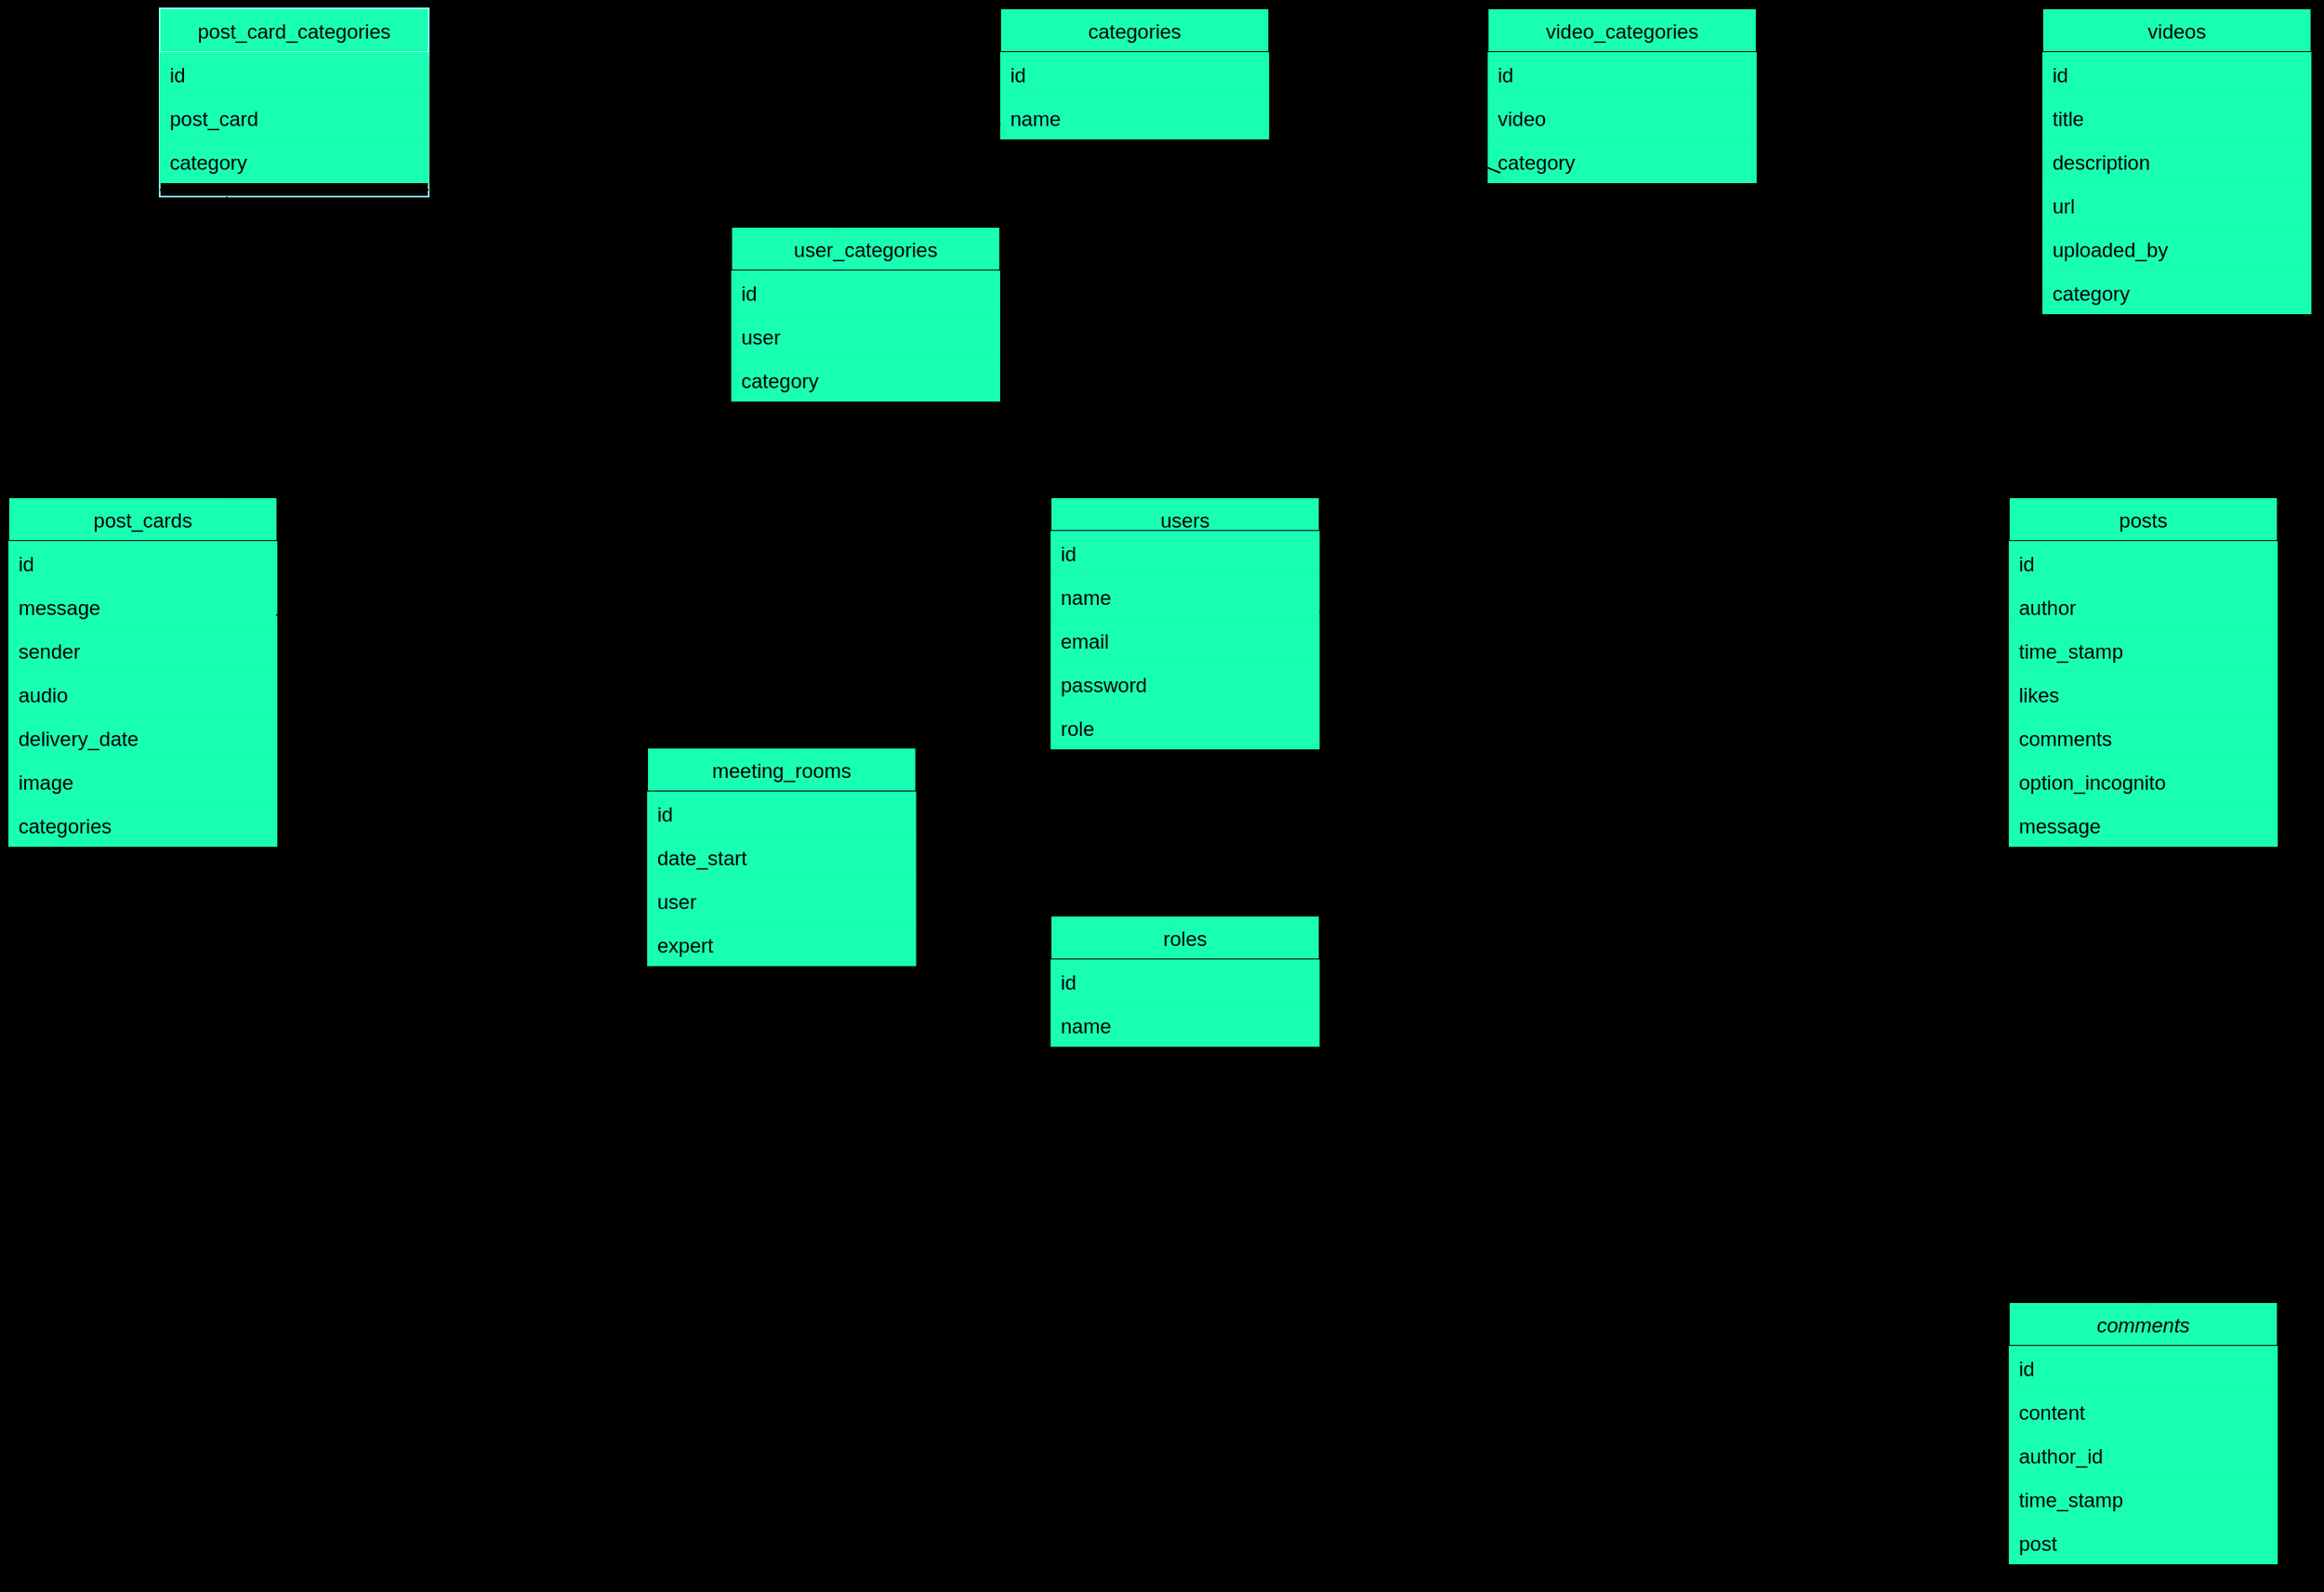 <mxfile version="22.0.8" type="github" pages="2">
  <diagram id="C5RBs43oDa-KdzZeNtuy" name="Model Entity">
    <mxGraphModel dx="1865" dy="466" grid="1" gridSize="10" guides="1" tooltips="1" connect="1" arrows="1" fold="1" page="1" pageScale="1" pageWidth="827" pageHeight="1169" background="#000000" math="0" shadow="0">
      <root>
        <mxCell id="WIyWlLk6GJQsqaUBKTNV-0" />
        <mxCell id="WIyWlLk6GJQsqaUBKTNV-1" parent="WIyWlLk6GJQsqaUBKTNV-0" />
        <mxCell id="zkfFHV4jXpPFQw0GAbJ--0" value="comments" style="swimlane;fontStyle=2;align=center;verticalAlign=top;childLayout=stackLayout;horizontal=1;startSize=26;horizontalStack=0;resizeParent=1;resizeLast=0;collapsible=1;marginBottom=0;rounded=0;shadow=1;strokeWidth=1;strokeColor=#000;fillColor=#19FFB2;" parent="WIyWlLk6GJQsqaUBKTNV-1" vertex="1">
          <mxGeometry x="460" y="880" width="160" height="164" as="geometry">
            <mxRectangle x="230" y="140" width="160" height="26" as="alternateBounds" />
          </mxGeometry>
        </mxCell>
        <mxCell id="zkfFHV4jXpPFQw0GAbJ--1" value="id" style="text;align=left;verticalAlign=top;spacingLeft=4;spacingRight=4;overflow=hidden;rotatable=0;points=[[0,0.5],[1,0.5]];portConstraint=eastwest;shadow=1;fillColor=#19FFB2;" parent="zkfFHV4jXpPFQw0GAbJ--0" vertex="1">
          <mxGeometry y="26" width="160" height="26" as="geometry" />
        </mxCell>
        <mxCell id="zkfFHV4jXpPFQw0GAbJ--2" value="content" style="text;align=left;verticalAlign=top;spacingLeft=4;spacingRight=4;overflow=hidden;rotatable=0;points=[[0,0.5],[1,0.5]];portConstraint=eastwest;rounded=0;shadow=1;html=0;fillColor=#19FFB2;" parent="zkfFHV4jXpPFQw0GAbJ--0" vertex="1">
          <mxGeometry y="52" width="160" height="26" as="geometry" />
        </mxCell>
        <mxCell id="zkfFHV4jXpPFQw0GAbJ--3" value="author_id" style="text;align=left;verticalAlign=top;spacingLeft=4;spacingRight=4;overflow=hidden;rotatable=0;points=[[0,0.5],[1,0.5]];portConstraint=eastwest;rounded=0;shadow=1;html=0;fillColor=#19FFB2;" parent="zkfFHV4jXpPFQw0GAbJ--0" vertex="1">
          <mxGeometry y="78" width="160" height="26" as="geometry" />
        </mxCell>
        <mxCell id="JfnOE9G89sOyFiVWvE-q-37" value="time_stamp" style="text;align=left;verticalAlign=top;spacingLeft=4;spacingRight=4;overflow=hidden;rotatable=0;points=[[0,0.5],[1,0.5]];portConstraint=eastwest;rounded=0;shadow=1;html=0;fillColor=#19FFB2;" parent="zkfFHV4jXpPFQw0GAbJ--0" vertex="1">
          <mxGeometry y="104" width="160" height="26" as="geometry" />
        </mxCell>
        <mxCell id="JfnOE9G89sOyFiVWvE-q-0" value="post" style="text;align=left;verticalAlign=top;spacingLeft=4;spacingRight=4;overflow=hidden;rotatable=0;points=[[0,0.5],[1,0.5]];portConstraint=eastwest;rounded=0;shadow=1;html=0;fillColor=#19FFB2;" parent="zkfFHV4jXpPFQw0GAbJ--0" vertex="1">
          <mxGeometry y="130" width="160" height="26" as="geometry" />
        </mxCell>
        <mxCell id="zkfFHV4jXpPFQw0GAbJ--4" value="" style="line;html=1;strokeWidth=1;align=left;verticalAlign=middle;spacingTop=-1;spacingLeft=3;spacingRight=3;rotatable=0;labelPosition=right;points=[];portConstraint=eastwest;shadow=1;fillColor=#19FFB2;" parent="zkfFHV4jXpPFQw0GAbJ--0" vertex="1">
          <mxGeometry y="156" width="160" height="8" as="geometry" />
        </mxCell>
        <mxCell id="JfnOE9G89sOyFiVWvE-q-68" style="edgeStyle=orthogonalEdgeStyle;rounded=0;orthogonalLoop=1;jettySize=auto;html=1;exitX=0.5;exitY=0;exitDx=0;exitDy=0;shadow=1;fillColor=#19FFB2;" parent="WIyWlLk6GJQsqaUBKTNV-1" source="zkfFHV4jXpPFQw0GAbJ--6" edge="1">
          <mxGeometry relative="1" as="geometry">
            <mxPoint x="-40" y="400" as="targetPoint" />
          </mxGeometry>
        </mxCell>
        <mxCell id="zkfFHV4jXpPFQw0GAbJ--6" value="users" style="swimlane;fontStyle=0;align=center;verticalAlign=top;childLayout=stackLayout;horizontal=1;startSize=20;horizontalStack=0;resizeParent=1;resizeLast=0;collapsible=1;marginBottom=0;rounded=0;shadow=1;strokeWidth=1;fillColor=#19FFB2;" parent="WIyWlLk6GJQsqaUBKTNV-1" vertex="1">
          <mxGeometry x="-110" y="401" width="160" height="158" as="geometry">
            <mxRectangle x="130" y="380" width="160" height="26" as="alternateBounds" />
          </mxGeometry>
        </mxCell>
        <mxCell id="zkfFHV4jXpPFQw0GAbJ--7" value="id" style="text;align=left;verticalAlign=top;spacingLeft=4;spacingRight=4;overflow=hidden;rotatable=0;points=[[0,0.5],[1,0.5]];portConstraint=eastwest;shadow=1;fillColor=#19FFB2;" parent="zkfFHV4jXpPFQw0GAbJ--6" vertex="1">
          <mxGeometry y="20" width="160" height="26" as="geometry" />
        </mxCell>
        <mxCell id="zkfFHV4jXpPFQw0GAbJ--8" value="name" style="text;align=left;verticalAlign=top;spacingLeft=4;spacingRight=4;overflow=hidden;rotatable=0;points=[[0,0.5],[1,0.5]];portConstraint=eastwest;rounded=0;shadow=1;html=0;fillColor=#19FFB2;" parent="zkfFHV4jXpPFQw0GAbJ--6" vertex="1">
          <mxGeometry y="46" width="160" height="26" as="geometry" />
        </mxCell>
        <mxCell id="JfnOE9G89sOyFiVWvE-q-1" value="email" style="text;align=left;verticalAlign=top;spacingLeft=4;spacingRight=4;overflow=hidden;rotatable=0;points=[[0,0.5],[1,0.5]];portConstraint=eastwest;rounded=0;shadow=1;html=0;fillColor=#19FFB2;" parent="zkfFHV4jXpPFQw0GAbJ--6" vertex="1">
          <mxGeometry y="72" width="160" height="26" as="geometry" />
        </mxCell>
        <mxCell id="JfnOE9G89sOyFiVWvE-q-2" value="password" style="text;align=left;verticalAlign=top;spacingLeft=4;spacingRight=4;overflow=hidden;rotatable=0;points=[[0,0.5],[1,0.5]];portConstraint=eastwest;rounded=0;shadow=1;html=0;fillColor=#19FFB2;" parent="zkfFHV4jXpPFQw0GAbJ--6" vertex="1">
          <mxGeometry y="98" width="160" height="26" as="geometry" />
        </mxCell>
        <mxCell id="JfnOE9G89sOyFiVWvE-q-3" value="role" style="text;align=left;verticalAlign=top;spacingLeft=4;spacingRight=4;overflow=hidden;rotatable=0;points=[[0,0.5],[1,0.5]];portConstraint=eastwest;rounded=0;shadow=1;html=0;fillColor=#19FFB2;" parent="zkfFHV4jXpPFQw0GAbJ--6" vertex="1">
          <mxGeometry y="124" width="160" height="26" as="geometry" />
        </mxCell>
        <mxCell id="zkfFHV4jXpPFQw0GAbJ--9" value="" style="line;html=1;strokeWidth=1;align=left;verticalAlign=middle;spacingTop=-1;spacingLeft=3;spacingRight=3;rotatable=0;labelPosition=right;points=[];portConstraint=eastwest;shadow=1;fillColor=#19FFB2;" parent="zkfFHV4jXpPFQw0GAbJ--6" vertex="1">
          <mxGeometry y="150" width="160" height="8" as="geometry" />
        </mxCell>
        <mxCell id="zkfFHV4jXpPFQw0GAbJ--13" value="meeting_rooms" style="swimlane;fontStyle=0;align=center;verticalAlign=top;childLayout=stackLayout;horizontal=1;startSize=26;horizontalStack=0;resizeParent=1;resizeLast=0;collapsible=1;marginBottom=0;rounded=0;shadow=1;strokeWidth=1;fillColor=#19FFB2;" parent="WIyWlLk6GJQsqaUBKTNV-1" vertex="1">
          <mxGeometry x="-350" y="550" width="160" height="138" as="geometry">
            <mxRectangle x="340" y="380" width="170" height="26" as="alternateBounds" />
          </mxGeometry>
        </mxCell>
        <mxCell id="zkfFHV4jXpPFQw0GAbJ--14" value="id" style="text;align=left;verticalAlign=top;spacingLeft=4;spacingRight=4;overflow=hidden;rotatable=0;points=[[0,0.5],[1,0.5]];portConstraint=eastwest;shadow=1;fillColor=#19FFB2;" parent="zkfFHV4jXpPFQw0GAbJ--13" vertex="1">
          <mxGeometry y="26" width="160" height="26" as="geometry" />
        </mxCell>
        <mxCell id="JfnOE9G89sOyFiVWvE-q-4" value="date_start" style="text;align=left;verticalAlign=top;spacingLeft=4;spacingRight=4;overflow=hidden;rotatable=0;points=[[0,0.5],[1,0.5]];portConstraint=eastwest;shadow=1;fillColor=#19FFB2;" parent="zkfFHV4jXpPFQw0GAbJ--13" vertex="1">
          <mxGeometry y="52" width="160" height="26" as="geometry" />
        </mxCell>
        <mxCell id="JfnOE9G89sOyFiVWvE-q-5" value="user" style="text;align=left;verticalAlign=top;spacingLeft=4;spacingRight=4;overflow=hidden;rotatable=0;points=[[0,0.5],[1,0.5]];portConstraint=eastwest;shadow=1;fillColor=#19FFB2;" parent="zkfFHV4jXpPFQw0GAbJ--13" vertex="1">
          <mxGeometry y="78" width="160" height="26" as="geometry" />
        </mxCell>
        <mxCell id="JfnOE9G89sOyFiVWvE-q-6" value="expert" style="text;align=left;verticalAlign=top;spacingLeft=4;spacingRight=4;overflow=hidden;rotatable=0;points=[[0,0.5],[1,0.5]];portConstraint=eastwest;shadow=1;fillColor=#19FFB2;" parent="zkfFHV4jXpPFQw0GAbJ--13" vertex="1">
          <mxGeometry y="104" width="160" height="26" as="geometry" />
        </mxCell>
        <mxCell id="zkfFHV4jXpPFQw0GAbJ--15" value="" style="line;html=1;strokeWidth=1;align=left;verticalAlign=middle;spacingTop=-1;spacingLeft=3;spacingRight=3;rotatable=0;labelPosition=right;points=[];portConstraint=eastwest;shadow=1;fillColor=#19FFB2;" parent="zkfFHV4jXpPFQw0GAbJ--13" vertex="1">
          <mxGeometry y="130" width="160" height="8" as="geometry" />
        </mxCell>
        <mxCell id="zkfFHV4jXpPFQw0GAbJ--17" value="roles" style="swimlane;fontStyle=0;align=center;verticalAlign=top;childLayout=stackLayout;horizontal=1;startSize=26;horizontalStack=0;resizeParent=1;resizeLast=0;collapsible=1;marginBottom=0;rounded=0;shadow=1;strokeWidth=1;fillColor=#19FFB2;" parent="WIyWlLk6GJQsqaUBKTNV-1" vertex="1">
          <mxGeometry x="-110" y="650" width="160" height="86" as="geometry">
            <mxRectangle x="550" y="140" width="160" height="26" as="alternateBounds" />
          </mxGeometry>
        </mxCell>
        <mxCell id="zkfFHV4jXpPFQw0GAbJ--18" value="id" style="text;align=left;verticalAlign=top;spacingLeft=4;spacingRight=4;overflow=hidden;rotatable=0;points=[[0,0.5],[1,0.5]];portConstraint=eastwest;shadow=1;fillColor=#19FFB2;" parent="zkfFHV4jXpPFQw0GAbJ--17" vertex="1">
          <mxGeometry y="26" width="160" height="26" as="geometry" />
        </mxCell>
        <mxCell id="zkfFHV4jXpPFQw0GAbJ--19" value="name" style="text;align=left;verticalAlign=top;spacingLeft=4;spacingRight=4;overflow=hidden;rotatable=0;points=[[0,0.5],[1,0.5]];portConstraint=eastwest;rounded=0;shadow=1;html=0;fillColor=#19FFB2;" parent="zkfFHV4jXpPFQw0GAbJ--17" vertex="1">
          <mxGeometry y="52" width="160" height="26" as="geometry" />
        </mxCell>
        <mxCell id="zkfFHV4jXpPFQw0GAbJ--23" value="" style="line;html=1;strokeWidth=1;align=left;verticalAlign=middle;spacingTop=-1;spacingLeft=3;spacingRight=3;rotatable=0;labelPosition=right;points=[];portConstraint=eastwest;shadow=1;fillColor=#19FFB2;" parent="zkfFHV4jXpPFQw0GAbJ--17" vertex="1">
          <mxGeometry y="78" width="160" height="8" as="geometry" />
        </mxCell>
        <mxCell id="JfnOE9G89sOyFiVWvE-q-7" value="videos" style="swimlane;fontStyle=0;align=center;verticalAlign=top;childLayout=stackLayout;horizontal=1;startSize=26;horizontalStack=0;resizeParent=1;resizeLast=0;collapsible=1;marginBottom=0;rounded=0;shadow=1;strokeWidth=1;fillColor=#19FFB2;" parent="WIyWlLk6GJQsqaUBKTNV-1" vertex="1">
          <mxGeometry x="480" y="110" width="160" height="190" as="geometry">
            <mxRectangle x="340" y="380" width="170" height="26" as="alternateBounds" />
          </mxGeometry>
        </mxCell>
        <mxCell id="JfnOE9G89sOyFiVWvE-q-8" value="id" style="text;align=left;verticalAlign=top;spacingLeft=4;spacingRight=4;overflow=hidden;rotatable=0;points=[[0,0.5],[1,0.5]];portConstraint=eastwest;shadow=1;fillColor=#19FFB2;" parent="JfnOE9G89sOyFiVWvE-q-7" vertex="1">
          <mxGeometry y="26" width="160" height="26" as="geometry" />
        </mxCell>
        <mxCell id="JfnOE9G89sOyFiVWvE-q-9" value="title" style="text;align=left;verticalAlign=top;spacingLeft=4;spacingRight=4;overflow=hidden;rotatable=0;points=[[0,0.5],[1,0.5]];portConstraint=eastwest;shadow=1;fillColor=#19FFB2;" parent="JfnOE9G89sOyFiVWvE-q-7" vertex="1">
          <mxGeometry y="52" width="160" height="26" as="geometry" />
        </mxCell>
        <mxCell id="JfnOE9G89sOyFiVWvE-q-10" value="description" style="text;align=left;verticalAlign=top;spacingLeft=4;spacingRight=4;overflow=hidden;rotatable=0;points=[[0,0.5],[1,0.5]];portConstraint=eastwest;shadow=1;fillColor=#19FFB2;" parent="JfnOE9G89sOyFiVWvE-q-7" vertex="1">
          <mxGeometry y="78" width="160" height="26" as="geometry" />
        </mxCell>
        <mxCell id="JfnOE9G89sOyFiVWvE-q-11" value="url" style="text;align=left;verticalAlign=top;spacingLeft=4;spacingRight=4;overflow=hidden;rotatable=0;points=[[0,0.5],[1,0.5]];portConstraint=eastwest;shadow=1;fillColor=#19FFB2;" parent="JfnOE9G89sOyFiVWvE-q-7" vertex="1">
          <mxGeometry y="104" width="160" height="26" as="geometry" />
        </mxCell>
        <mxCell id="JfnOE9G89sOyFiVWvE-q-13" value="uploaded_by" style="text;align=left;verticalAlign=top;spacingLeft=4;spacingRight=4;overflow=hidden;rotatable=0;points=[[0,0.5],[1,0.5]];portConstraint=eastwest;shadow=1;fillColor=#19FFB2;" parent="JfnOE9G89sOyFiVWvE-q-7" vertex="1">
          <mxGeometry y="130" width="160" height="26" as="geometry" />
        </mxCell>
        <mxCell id="JfnOE9G89sOyFiVWvE-q-25" value="category" style="text;align=left;verticalAlign=top;spacingLeft=4;spacingRight=4;overflow=hidden;rotatable=0;points=[[0,0.5],[1,0.5]];portConstraint=eastwest;shadow=1;fillColor=#19FFB2;" parent="JfnOE9G89sOyFiVWvE-q-7" vertex="1">
          <mxGeometry y="156" width="160" height="26" as="geometry" />
        </mxCell>
        <mxCell id="JfnOE9G89sOyFiVWvE-q-12" value="" style="line;html=1;strokeWidth=1;align=left;verticalAlign=middle;spacingTop=-1;spacingLeft=3;spacingRight=3;rotatable=0;labelPosition=right;points=[];portConstraint=eastwest;shadow=1;fillColor=#19FFB2;" parent="JfnOE9G89sOyFiVWvE-q-7" vertex="1">
          <mxGeometry y="182" width="160" height="8" as="geometry" />
        </mxCell>
        <mxCell id="JfnOE9G89sOyFiVWvE-q-14" value="post_cards" style="swimlane;fontStyle=0;align=center;verticalAlign=top;childLayout=stackLayout;horizontal=1;startSize=26;horizontalStack=0;resizeParent=1;resizeLast=0;collapsible=1;marginBottom=0;rounded=0;shadow=1;strokeWidth=1;fillColor=#19FFB2;" parent="WIyWlLk6GJQsqaUBKTNV-1" vertex="1">
          <mxGeometry x="-730" y="401" width="160" height="216" as="geometry">
            <mxRectangle x="340" y="380" width="170" height="26" as="alternateBounds" />
          </mxGeometry>
        </mxCell>
        <mxCell id="JfnOE9G89sOyFiVWvE-q-15" value="id" style="text;align=left;verticalAlign=top;spacingLeft=4;spacingRight=4;overflow=hidden;rotatable=0;points=[[0,0.5],[1,0.5]];portConstraint=eastwest;shadow=1;fillColor=#19FFB2;" parent="JfnOE9G89sOyFiVWvE-q-14" vertex="1">
          <mxGeometry y="26" width="160" height="26" as="geometry" />
        </mxCell>
        <mxCell id="JfnOE9G89sOyFiVWvE-q-16" value="message" style="text;align=left;verticalAlign=top;spacingLeft=4;spacingRight=4;overflow=hidden;rotatable=0;points=[[0,0.5],[1,0.5]];portConstraint=eastwest;shadow=1;fillColor=#19FFB2;" parent="JfnOE9G89sOyFiVWvE-q-14" vertex="1">
          <mxGeometry y="52" width="160" height="26" as="geometry" />
        </mxCell>
        <mxCell id="JfnOE9G89sOyFiVWvE-q-17" value="sender" style="text;align=left;verticalAlign=top;spacingLeft=4;spacingRight=4;overflow=hidden;rotatable=0;points=[[0,0.5],[1,0.5]];portConstraint=eastwest;shadow=1;fillColor=#19FFB2;" parent="JfnOE9G89sOyFiVWvE-q-14" vertex="1">
          <mxGeometry y="78" width="160" height="26" as="geometry" />
        </mxCell>
        <mxCell id="JfnOE9G89sOyFiVWvE-q-165" value="audio" style="text;align=left;verticalAlign=top;spacingLeft=4;spacingRight=4;overflow=hidden;rotatable=0;points=[[0,0.5],[1,0.5]];portConstraint=eastwest;shadow=1;fillColor=#19FFB2;" parent="JfnOE9G89sOyFiVWvE-q-14" vertex="1">
          <mxGeometry y="104" width="160" height="26" as="geometry" />
        </mxCell>
        <mxCell id="JfnOE9G89sOyFiVWvE-q-18" value="delivery_date" style="text;align=left;verticalAlign=top;spacingLeft=4;spacingRight=4;overflow=hidden;rotatable=0;points=[[0,0.5],[1,0.5]];portConstraint=eastwest;shadow=1;fillColor=#19FFB2;" parent="JfnOE9G89sOyFiVWvE-q-14" vertex="1">
          <mxGeometry y="130" width="160" height="26" as="geometry" />
        </mxCell>
        <mxCell id="JfnOE9G89sOyFiVWvE-q-19" value="image" style="text;align=left;verticalAlign=top;spacingLeft=4;spacingRight=4;overflow=hidden;rotatable=0;points=[[0,0.5],[1,0.5]];portConstraint=eastwest;shadow=1;fillColor=#19FFB2;" parent="JfnOE9G89sOyFiVWvE-q-14" vertex="1">
          <mxGeometry y="156" width="160" height="26" as="geometry" />
        </mxCell>
        <mxCell id="JfnOE9G89sOyFiVWvE-q-26" value="categories" style="text;align=left;verticalAlign=top;spacingLeft=4;spacingRight=4;overflow=hidden;rotatable=0;points=[[0,0.5],[1,0.5]];portConstraint=eastwest;shadow=1;fillColor=#19FFB2;" parent="JfnOE9G89sOyFiVWvE-q-14" vertex="1">
          <mxGeometry y="182" width="160" height="26" as="geometry" />
        </mxCell>
        <mxCell id="JfnOE9G89sOyFiVWvE-q-20" value="" style="line;html=1;strokeWidth=1;align=left;verticalAlign=middle;spacingTop=-1;spacingLeft=3;spacingRight=3;rotatable=0;labelPosition=right;points=[];portConstraint=eastwest;shadow=1;fillColor=#19FFB2;" parent="JfnOE9G89sOyFiVWvE-q-14" vertex="1">
          <mxGeometry y="208" width="160" height="8" as="geometry" />
        </mxCell>
        <mxCell id="JfnOE9G89sOyFiVWvE-q-21" value="categories" style="swimlane;fontStyle=0;align=center;verticalAlign=top;childLayout=stackLayout;horizontal=1;startSize=26;horizontalStack=0;resizeParent=1;resizeLast=0;collapsible=1;marginBottom=0;rounded=0;shadow=1;strokeWidth=1;fillColor=#19FFB2;" parent="WIyWlLk6GJQsqaUBKTNV-1" vertex="1">
          <mxGeometry x="-140" y="110" width="160" height="86" as="geometry">
            <mxRectangle x="550" y="140" width="160" height="26" as="alternateBounds" />
          </mxGeometry>
        </mxCell>
        <mxCell id="JfnOE9G89sOyFiVWvE-q-22" value="id" style="text;align=left;verticalAlign=top;spacingLeft=4;spacingRight=4;overflow=hidden;rotatable=0;points=[[0,0.5],[1,0.5]];portConstraint=eastwest;shadow=1;fillColor=#19FFB2;" parent="JfnOE9G89sOyFiVWvE-q-21" vertex="1">
          <mxGeometry y="26" width="160" height="26" as="geometry" />
        </mxCell>
        <mxCell id="JfnOE9G89sOyFiVWvE-q-23" value="name" style="text;align=left;verticalAlign=top;spacingLeft=4;spacingRight=4;overflow=hidden;rotatable=0;points=[[0,0.5],[1,0.5]];portConstraint=eastwest;rounded=0;shadow=1;html=0;fillColor=#19FFB2;" parent="JfnOE9G89sOyFiVWvE-q-21" vertex="1">
          <mxGeometry y="52" width="160" height="26" as="geometry" />
        </mxCell>
        <mxCell id="JfnOE9G89sOyFiVWvE-q-24" value="" style="line;html=1;strokeWidth=1;align=left;verticalAlign=middle;spacingTop=-1;spacingLeft=3;spacingRight=3;rotatable=0;labelPosition=right;points=[];portConstraint=eastwest;shadow=1;fillColor=#19FFB2;" parent="JfnOE9G89sOyFiVWvE-q-21" vertex="1">
          <mxGeometry y="78" width="160" height="8" as="geometry" />
        </mxCell>
        <mxCell id="JfnOE9G89sOyFiVWvE-q-28" value="posts" style="swimlane;fontStyle=0;align=center;verticalAlign=top;childLayout=stackLayout;horizontal=1;startSize=26;horizontalStack=0;resizeParent=1;resizeLast=0;collapsible=1;marginBottom=0;rounded=0;shadow=1;strokeWidth=1;fillColor=#19FFB2;" parent="WIyWlLk6GJQsqaUBKTNV-1" vertex="1">
          <mxGeometry x="460" y="401" width="160" height="216" as="geometry">
            <mxRectangle x="340" y="380" width="170" height="26" as="alternateBounds" />
          </mxGeometry>
        </mxCell>
        <mxCell id="JfnOE9G89sOyFiVWvE-q-29" value="id" style="text;align=left;verticalAlign=top;spacingLeft=4;spacingRight=4;overflow=hidden;rotatable=0;points=[[0,0.5],[1,0.5]];portConstraint=eastwest;shadow=1;fillColor=#19FFB2;" parent="JfnOE9G89sOyFiVWvE-q-28" vertex="1">
          <mxGeometry y="26" width="160" height="26" as="geometry" />
        </mxCell>
        <mxCell id="JfnOE9G89sOyFiVWvE-q-30" value="author" style="text;align=left;verticalAlign=top;spacingLeft=4;spacingRight=4;overflow=hidden;rotatable=0;points=[[0,0.5],[1,0.5]];portConstraint=eastwest;shadow=1;fillColor=#19FFB2;" parent="JfnOE9G89sOyFiVWvE-q-28" vertex="1">
          <mxGeometry y="52" width="160" height="26" as="geometry" />
        </mxCell>
        <mxCell id="JfnOE9G89sOyFiVWvE-q-31" value="time_stamp" style="text;align=left;verticalAlign=top;spacingLeft=4;spacingRight=4;overflow=hidden;rotatable=0;points=[[0,0.5],[1,0.5]];portConstraint=eastwest;shadow=1;fillColor=#19FFB2;" parent="JfnOE9G89sOyFiVWvE-q-28" vertex="1">
          <mxGeometry y="78" width="160" height="26" as="geometry" />
        </mxCell>
        <mxCell id="JfnOE9G89sOyFiVWvE-q-33" value="likes" style="text;align=left;verticalAlign=top;spacingLeft=4;spacingRight=4;overflow=hidden;rotatable=0;points=[[0,0.5],[1,0.5]];portConstraint=eastwest;shadow=1;fillColor=#19FFB2;" parent="JfnOE9G89sOyFiVWvE-q-28" vertex="1">
          <mxGeometry y="104" width="160" height="26" as="geometry" />
        </mxCell>
        <mxCell id="JfnOE9G89sOyFiVWvE-q-34" value="comments" style="text;align=left;verticalAlign=top;spacingLeft=4;spacingRight=4;overflow=hidden;rotatable=0;points=[[0,0.5],[1,0.5]];portConstraint=eastwest;shadow=1;fillColor=#19FFB2;" parent="JfnOE9G89sOyFiVWvE-q-28" vertex="1">
          <mxGeometry y="130" width="160" height="26" as="geometry" />
        </mxCell>
        <mxCell id="JfnOE9G89sOyFiVWvE-q-36" value="option_incognito" style="text;align=left;verticalAlign=top;spacingLeft=4;spacingRight=4;overflow=hidden;rotatable=0;points=[[0,0.5],[1,0.5]];portConstraint=eastwest;shadow=1;fillColor=#19FFB2;" parent="JfnOE9G89sOyFiVWvE-q-28" vertex="1">
          <mxGeometry y="156" width="160" height="26" as="geometry" />
        </mxCell>
        <mxCell id="JfnOE9G89sOyFiVWvE-q-48" value="message" style="text;align=left;verticalAlign=top;spacingLeft=4;spacingRight=4;overflow=hidden;rotatable=0;points=[[0,0.5],[1,0.5]];portConstraint=eastwest;shadow=1;fillColor=#19FFB2;" parent="JfnOE9G89sOyFiVWvE-q-28" vertex="1">
          <mxGeometry y="182" width="160" height="26" as="geometry" />
        </mxCell>
        <mxCell id="JfnOE9G89sOyFiVWvE-q-35" value="" style="line;html=1;strokeWidth=1;align=left;verticalAlign=middle;spacingTop=-1;spacingLeft=3;spacingRight=3;rotatable=0;labelPosition=right;points=[];portConstraint=eastwest;shadow=1;fillColor=#19FFB2;" parent="JfnOE9G89sOyFiVWvE-q-28" vertex="1">
          <mxGeometry y="208" width="160" height="8" as="geometry" />
        </mxCell>
        <mxCell id="JfnOE9G89sOyFiVWvE-q-49" value="" style="endArrow=none;html=1;rounded=0;entryX=-0.003;entryY=0.674;entryDx=0;entryDy=0;exitX=0.999;exitY=0.874;exitDx=0;exitDy=0;exitPerimeter=0;entryPerimeter=0;shadow=1;fillColor=#19FFB2;" parent="WIyWlLk6GJQsqaUBKTNV-1" source="zkfFHV4jXpPFQw0GAbJ--8" edge="1">
          <mxGeometry width="50" height="50" relative="1" as="geometry">
            <mxPoint x="130" y="585" as="sourcePoint" />
            <mxPoint x="189.52" y="470.524" as="targetPoint" />
            <Array as="points">
              <mxPoint x="350" y="470" />
            </Array>
          </mxGeometry>
        </mxCell>
        <mxCell id="JfnOE9G89sOyFiVWvE-q-50" value="" style="endArrow=none;html=1;rounded=0;entryX=0;entryY=0.663;entryDx=0;entryDy=0;exitX=1.003;exitY=0.654;exitDx=0;exitDy=0;entryPerimeter=0;exitPerimeter=0;shadow=1;fillColor=#19FFB2;" parent="WIyWlLk6GJQsqaUBKTNV-1" target="JfnOE9G89sOyFiVWvE-q-30" edge="1">
          <mxGeometry width="50" height="50" relative="1" as="geometry">
            <mxPoint x="350.48" y="470.004" as="sourcePoint" />
            <mxPoint x="450" y="469" as="targetPoint" />
          </mxGeometry>
        </mxCell>
        <mxCell id="JfnOE9G89sOyFiVWvE-q-63" value="user_categories" style="swimlane;fontStyle=0;align=center;verticalAlign=top;childLayout=stackLayout;horizontal=1;startSize=26;horizontalStack=0;resizeParent=1;resizeLast=0;collapsible=1;marginBottom=0;rounded=0;shadow=1;strokeWidth=1;fillColor=#19FFB2;" parent="WIyWlLk6GJQsqaUBKTNV-1" vertex="1">
          <mxGeometry x="-300" y="240" width="160" height="112" as="geometry">
            <mxRectangle x="340" y="380" width="170" height="26" as="alternateBounds" />
          </mxGeometry>
        </mxCell>
        <mxCell id="JfnOE9G89sOyFiVWvE-q-64" value="id" style="text;align=left;verticalAlign=top;spacingLeft=4;spacingRight=4;overflow=hidden;rotatable=0;points=[[0,0.5],[1,0.5]];portConstraint=eastwest;shadow=1;fillColor=#19FFB2;" parent="JfnOE9G89sOyFiVWvE-q-63" vertex="1">
          <mxGeometry y="26" width="160" height="26" as="geometry" />
        </mxCell>
        <mxCell id="JfnOE9G89sOyFiVWvE-q-65" value="user" style="text;align=left;verticalAlign=top;spacingLeft=4;spacingRight=4;overflow=hidden;rotatable=0;points=[[0,0.5],[1,0.5]];portConstraint=eastwest;shadow=1;fillColor=#19FFB2;" parent="JfnOE9G89sOyFiVWvE-q-63" vertex="1">
          <mxGeometry y="52" width="160" height="26" as="geometry" />
        </mxCell>
        <mxCell id="JfnOE9G89sOyFiVWvE-q-66" value="category" style="text;align=left;verticalAlign=top;spacingLeft=4;spacingRight=4;overflow=hidden;rotatable=0;points=[[0,0.5],[1,0.5]];portConstraint=eastwest;shadow=1;fillColor=#19FFB2;" parent="JfnOE9G89sOyFiVWvE-q-63" vertex="1">
          <mxGeometry y="78" width="160" height="26" as="geometry" />
        </mxCell>
        <mxCell id="JfnOE9G89sOyFiVWvE-q-67" value="" style="line;html=1;strokeWidth=1;align=left;verticalAlign=middle;spacingTop=-1;spacingLeft=3;spacingRight=3;rotatable=0;labelPosition=right;points=[];portConstraint=eastwest;shadow=1;fillColor=#19FFB2;" parent="JfnOE9G89sOyFiVWvE-q-63" vertex="1">
          <mxGeometry y="104" width="160" height="8" as="geometry" />
        </mxCell>
        <mxCell id="JfnOE9G89sOyFiVWvE-q-69" value="" style="endArrow=none;html=1;rounded=0;entryX=-0.001;entryY=0.86;entryDx=0;entryDy=0;entryPerimeter=0;shadow=1;fillColor=#19FFB2;" parent="WIyWlLk6GJQsqaUBKTNV-1" target="zkfFHV4jXpPFQw0GAbJ--8" edge="1">
          <mxGeometry width="50" height="50" relative="1" as="geometry">
            <mxPoint x="-230" y="468" as="sourcePoint" />
            <mxPoint x="-120.64" y="468" as="targetPoint" />
            <Array as="points">
              <mxPoint x="-240" y="469" />
            </Array>
          </mxGeometry>
        </mxCell>
        <mxCell id="JfnOE9G89sOyFiVWvE-q-70" value="" style="endArrow=none;html=1;rounded=0;exitX=0.375;exitY=0.75;exitDx=0;exitDy=0;exitPerimeter=0;shadow=1;fillColor=#19FFB2;" parent="WIyWlLk6GJQsqaUBKTNV-1" source="JfnOE9G89sOyFiVWvE-q-67" edge="1">
          <mxGeometry width="50" height="50" relative="1" as="geometry">
            <mxPoint x="-250" y="350" as="sourcePoint" />
            <mxPoint x="-240" y="440" as="targetPoint" />
          </mxGeometry>
        </mxCell>
        <mxCell id="JfnOE9G89sOyFiVWvE-q-71" value="" style="endArrow=none;html=1;rounded=0;shadow=1;fillColor=#19FFB2;" parent="WIyWlLk6GJQsqaUBKTNV-1" edge="1">
          <mxGeometry width="50" height="50" relative="1" as="geometry">
            <mxPoint x="-240" y="180" as="sourcePoint" />
            <mxPoint x="-240" y="240" as="targetPoint" />
          </mxGeometry>
        </mxCell>
        <mxCell id="JfnOE9G89sOyFiVWvE-q-72" value="" style="endArrow=none;html=1;rounded=0;exitX=-0.018;exitY=0.878;exitDx=0;exitDy=0;exitPerimeter=0;shadow=1;fillColor=#19FFB2;" parent="WIyWlLk6GJQsqaUBKTNV-1" source="JfnOE9G89sOyFiVWvE-q-22" edge="1">
          <mxGeometry width="50" height="50" relative="1" as="geometry">
            <mxPoint x="-230" y="170" as="sourcePoint" />
            <mxPoint x="-240" y="160" as="targetPoint" />
          </mxGeometry>
        </mxCell>
        <mxCell id="JfnOE9G89sOyFiVWvE-q-83" value="" style="endArrow=none;html=1;rounded=0;entryX=0.5;entryY=1;entryDx=0;entryDy=0;exitX=0.5;exitY=0;exitDx=0;exitDy=0;shadow=1;fillColor=#19FFB2;" parent="WIyWlLk6GJQsqaUBKTNV-1" target="JfnOE9G89sOyFiVWvE-q-28" edge="1">
          <mxGeometry width="50" height="50" relative="1" as="geometry">
            <mxPoint x="540" y="678" as="sourcePoint" />
            <mxPoint x="480" y="640" as="targetPoint" />
          </mxGeometry>
        </mxCell>
        <mxCell id="JfnOE9G89sOyFiVWvE-q-84" value="" style="endArrow=none;html=1;rounded=0;exitX=0.5;exitY=0;exitDx=0;exitDy=0;shadow=1;fillColor=#19FFB2;" parent="WIyWlLk6GJQsqaUBKTNV-1" source="zkfFHV4jXpPFQw0GAbJ--0" edge="1">
          <mxGeometry width="50" height="50" relative="1" as="geometry">
            <mxPoint x="539.7" y="871" as="sourcePoint" />
            <mxPoint x="540" y="680" as="targetPoint" />
          </mxGeometry>
        </mxCell>
        <mxCell id="JfnOE9G89sOyFiVWvE-q-85" value="" style="endArrow=none;html=1;rounded=0;entryX=1;entryY=0.973;entryDx=0;entryDy=0;entryPerimeter=0;shadow=1;fillColor=#19FFB2;" parent="WIyWlLk6GJQsqaUBKTNV-1" target="JfnOE9G89sOyFiVWvE-q-133" edge="1">
          <mxGeometry width="50" height="50" relative="1" as="geometry">
            <mxPoint x="-240" y="160" as="sourcePoint" />
            <mxPoint x="-430" y="210.544" as="targetPoint" />
            <Array as="points" />
          </mxGeometry>
        </mxCell>
        <mxCell id="JfnOE9G89sOyFiVWvE-q-92" value="" style="endArrow=none;html=1;rounded=0;exitX=0.999;exitY=0.664;exitDx=0;exitDy=0;exitPerimeter=0;shadow=1;fillColor=#19FFB2;" parent="WIyWlLk6GJQsqaUBKTNV-1" edge="1">
          <mxGeometry width="50" height="50" relative="1" as="geometry">
            <mxPoint x="-320.16" y="470.264" as="sourcePoint" />
            <mxPoint x="-240" y="470" as="targetPoint" />
            <Array as="points" />
          </mxGeometry>
        </mxCell>
        <mxCell id="JfnOE9G89sOyFiVWvE-q-106" value="" style="endArrow=none;html=1;rounded=0;shadow=1;fillColor=#19FFB2;entryX=0;entryY=0.5;entryDx=0;entryDy=0;" parent="WIyWlLk6GJQsqaUBKTNV-1" edge="1" target="H5SquPuRNM3lWvW0Ln2r-24">
          <mxGeometry width="50" height="50" relative="1" as="geometry">
            <mxPoint x="400" y="310" as="sourcePoint" />
            <mxPoint x="400" y="470" as="targetPoint" />
          </mxGeometry>
        </mxCell>
        <mxCell id="JfnOE9G89sOyFiVWvE-q-109" value="" style="endArrow=none;html=1;rounded=0;exitX=0;exitY=0.5;exitDx=0;exitDy=0;entryX=1;entryY=0.5;entryDx=0;entryDy=0;shadow=1;fillColor=#19FFB2;" parent="WIyWlLk6GJQsqaUBKTNV-1" source="JfnOE9G89sOyFiVWvE-q-10" target="JfnOE9G89sOyFiVWvE-q-120" edge="1">
          <mxGeometry width="50" height="50" relative="1" as="geometry">
            <mxPoint x="310" y="250" as="sourcePoint" />
            <mxPoint x="310" y="370" as="targetPoint" />
          </mxGeometry>
        </mxCell>
        <mxCell id="JfnOE9G89sOyFiVWvE-q-114" value="" style="endArrow=none;html=1;rounded=0;entryX=0.442;entryY=-0.023;entryDx=0;entryDy=0;entryPerimeter=0;shadow=1;fillColor=#19FFB2;" parent="WIyWlLk6GJQsqaUBKTNV-1" target="zkfFHV4jXpPFQw0GAbJ--17" edge="1">
          <mxGeometry width="50" height="50" relative="1" as="geometry">
            <mxPoint x="-40" y="560" as="sourcePoint" />
            <mxPoint x="-40" y="640" as="targetPoint" />
          </mxGeometry>
        </mxCell>
        <mxCell id="JfnOE9G89sOyFiVWvE-q-117" value="video_categories" style="swimlane;fontStyle=0;align=center;verticalAlign=top;childLayout=stackLayout;horizontal=1;startSize=26;horizontalStack=0;resizeParent=1;resizeLast=0;collapsible=1;marginBottom=0;rounded=0;shadow=1;strokeWidth=1;fillColor=#19FFB2;" parent="WIyWlLk6GJQsqaUBKTNV-1" vertex="1">
          <mxGeometry x="150" y="110" width="160" height="112" as="geometry">
            <mxRectangle x="340" y="380" width="170" height="26" as="alternateBounds" />
          </mxGeometry>
        </mxCell>
        <mxCell id="JfnOE9G89sOyFiVWvE-q-118" value="id" style="text;align=left;verticalAlign=top;spacingLeft=4;spacingRight=4;overflow=hidden;rotatable=0;points=[[0,0.5],[1,0.5]];portConstraint=eastwest;shadow=1;fillColor=#19FFB2;" parent="JfnOE9G89sOyFiVWvE-q-117" vertex="1">
          <mxGeometry y="26" width="160" height="26" as="geometry" />
        </mxCell>
        <mxCell id="JfnOE9G89sOyFiVWvE-q-119" value="video" style="text;align=left;verticalAlign=top;spacingLeft=4;spacingRight=4;overflow=hidden;rotatable=0;points=[[0,0.5],[1,0.5]];portConstraint=eastwest;shadow=1;fillColor=#19FFB2;" parent="JfnOE9G89sOyFiVWvE-q-117" vertex="1">
          <mxGeometry y="52" width="160" height="26" as="geometry" />
        </mxCell>
        <mxCell id="JfnOE9G89sOyFiVWvE-q-120" value="category" style="text;align=left;verticalAlign=top;spacingLeft=4;spacingRight=4;overflow=hidden;rotatable=0;points=[[0,0.5],[1,0.5]];portConstraint=eastwest;shadow=1;fillColor=#19FFB2;" parent="JfnOE9G89sOyFiVWvE-q-117" vertex="1">
          <mxGeometry y="78" width="160" height="26" as="geometry" />
        </mxCell>
        <mxCell id="JfnOE9G89sOyFiVWvE-q-121" value="" style="line;html=1;strokeWidth=1;align=left;verticalAlign=middle;spacingTop=-1;spacingLeft=3;spacingRight=3;rotatable=0;labelPosition=right;points=[];portConstraint=eastwest;shadow=1;fillColor=#19FFB2;" parent="JfnOE9G89sOyFiVWvE-q-117" vertex="1">
          <mxGeometry y="104" width="160" height="8" as="geometry" />
        </mxCell>
        <mxCell id="JfnOE9G89sOyFiVWvE-q-125" value="" style="endArrow=none;html=1;rounded=0;shadow=1;fillColor=#19FFB2;" parent="WIyWlLk6GJQsqaUBKTNV-1" edge="1">
          <mxGeometry width="50" height="50" relative="1" as="geometry">
            <mxPoint x="400" y="280" as="sourcePoint" />
            <mxPoint x="400" y="310" as="targetPoint" />
          </mxGeometry>
        </mxCell>
        <mxCell id="JfnOE9G89sOyFiVWvE-q-128" value="" style="endArrow=none;html=1;rounded=0;shadow=1;fillColor=#19FFB2;" parent="WIyWlLk6GJQsqaUBKTNV-1" edge="1">
          <mxGeometry width="50" height="50" relative="1" as="geometry">
            <mxPoint x="80" y="180" as="sourcePoint" />
            <mxPoint x="20" y="180" as="targetPoint" />
          </mxGeometry>
        </mxCell>
        <mxCell id="JfnOE9G89sOyFiVWvE-q-129" value="" style="endArrow=none;html=1;rounded=0;shadow=1;fillColor=#19FFB2;" parent="WIyWlLk6GJQsqaUBKTNV-1" edge="1">
          <mxGeometry width="50" height="50" relative="1" as="geometry">
            <mxPoint x="80" y="180" as="sourcePoint" />
            <mxPoint x="80" y="200" as="targetPoint" />
          </mxGeometry>
        </mxCell>
        <mxCell id="JfnOE9G89sOyFiVWvE-q-132" value="post_card_categories" style="swimlane;fontStyle=0;align=center;verticalAlign=top;childLayout=stackLayout;horizontal=1;startSize=26;horizontalStack=0;resizeParent=1;resizeLast=0;collapsible=1;marginBottom=0;rounded=0;shadow=1;strokeWidth=1;strokeColor=#8FFFF4;fillColor=#19FFB2;" parent="WIyWlLk6GJQsqaUBKTNV-1" vertex="1">
          <mxGeometry x="-640" y="110" width="160" height="112" as="geometry">
            <mxRectangle x="340" y="380" width="170" height="26" as="alternateBounds" />
          </mxGeometry>
        </mxCell>
        <mxCell id="JfnOE9G89sOyFiVWvE-q-133" value="id" style="text;align=left;verticalAlign=top;spacingLeft=4;spacingRight=4;overflow=hidden;rotatable=0;points=[[0,0.5],[1,0.5]];portConstraint=eastwest;shadow=1;fillColor=#19FFB2;" parent="JfnOE9G89sOyFiVWvE-q-132" vertex="1">
          <mxGeometry y="26" width="160" height="26" as="geometry" />
        </mxCell>
        <mxCell id="JfnOE9G89sOyFiVWvE-q-134" value="post_card" style="text;align=left;verticalAlign=top;spacingLeft=4;spacingRight=4;overflow=hidden;rotatable=0;points=[[0,0.5],[1,0.5]];portConstraint=eastwest;shadow=1;fillColor=#19FFB2;" parent="JfnOE9G89sOyFiVWvE-q-132" vertex="1">
          <mxGeometry y="52" width="160" height="26" as="geometry" />
        </mxCell>
        <mxCell id="JfnOE9G89sOyFiVWvE-q-135" value="category" style="text;align=left;verticalAlign=top;spacingLeft=4;spacingRight=4;overflow=hidden;rotatable=0;points=[[0,0.5],[1,0.5]];portConstraint=eastwest;shadow=1;fillColor=#19FFB2;" parent="JfnOE9G89sOyFiVWvE-q-132" vertex="1">
          <mxGeometry y="78" width="160" height="26" as="geometry" />
        </mxCell>
        <mxCell id="JfnOE9G89sOyFiVWvE-q-136" value="" style="line;html=1;strokeWidth=1;align=left;verticalAlign=middle;spacingTop=-1;spacingLeft=3;spacingRight=3;rotatable=0;labelPosition=right;points=[];portConstraint=eastwest;shadow=1;fillColor=#19FFB2;" parent="JfnOE9G89sOyFiVWvE-q-132" vertex="1">
          <mxGeometry y="104" width="160" height="8" as="geometry" />
        </mxCell>
        <mxCell id="JfnOE9G89sOyFiVWvE-q-137" value="" style="endArrow=none;html=1;rounded=0;exitX=0.25;exitY=1;exitDx=0;exitDy=0;entryX=0.813;entryY=-0.006;entryDx=0;entryDy=0;entryPerimeter=0;shadow=1;fillColor=#19FFB2;" parent="WIyWlLk6GJQsqaUBKTNV-1" source="JfnOE9G89sOyFiVWvE-q-132" target="JfnOE9G89sOyFiVWvE-q-14" edge="1">
          <mxGeometry width="50" height="50" relative="1" as="geometry">
            <mxPoint x="-672.96" y="339.62" as="sourcePoint" />
            <mxPoint x="-600" y="390" as="targetPoint" />
            <Array as="points" />
          </mxGeometry>
        </mxCell>
        <mxCell id="JfnOE9G89sOyFiVWvE-q-138" value="" style="endArrow=none;html=1;rounded=0;entryX=0.996;entryY=0.693;entryDx=0;entryDy=0;entryPerimeter=0;shadow=1;fillColor=#19FFB2;" parent="WIyWlLk6GJQsqaUBKTNV-1" target="JfnOE9G89sOyFiVWvE-q-16" edge="1">
          <mxGeometry width="50" height="50" relative="1" as="geometry">
            <mxPoint x="-320" y="470" as="sourcePoint" />
            <mxPoint x="-570" y="352" as="targetPoint" />
            <Array as="points" />
          </mxGeometry>
        </mxCell>
        <mxCell id="JfnOE9G89sOyFiVWvE-q-158" value="" style="endArrow=none;html=1;rounded=0;exitX=0;exitY=0.5;exitDx=0;exitDy=0;shadow=1;fillColor=#19FFB2;" parent="WIyWlLk6GJQsqaUBKTNV-1" source="JfnOE9G89sOyFiVWvE-q-25" edge="1">
          <mxGeometry width="50" height="50" relative="1" as="geometry">
            <mxPoint x="370" y="222" as="sourcePoint" />
            <mxPoint x="400" y="280" as="targetPoint" />
          </mxGeometry>
        </mxCell>
        <mxCell id="JfnOE9G89sOyFiVWvE-q-163" value="" style="endArrow=none;html=1;rounded=0;entryX=1.007;entryY=0.971;entryDx=0;entryDy=0;entryPerimeter=0;shadow=1;fillColor=#19FFB2;" parent="WIyWlLk6GJQsqaUBKTNV-1" target="zkfFHV4jXpPFQw0GAbJ--14" edge="1">
          <mxGeometry width="50" height="50" relative="1" as="geometry">
            <mxPoint x="-80" y="601" as="sourcePoint" />
            <mxPoint x="-140" y="660" as="targetPoint" />
          </mxGeometry>
        </mxCell>
        <mxCell id="H5SquPuRNM3lWvW0Ln2r-6" value="many" style="text;html=1;strokeColor=none;fillColor=none;align=center;verticalAlign=middle;whiteSpace=wrap;rounded=0;" vertex="1" parent="WIyWlLk6GJQsqaUBKTNV-1">
          <mxGeometry x="-185" y="571" width="60" height="27" as="geometry" />
        </mxCell>
        <mxCell id="H5SquPuRNM3lWvW0Ln2r-7" value="1" style="text;html=1;strokeColor=none;fillColor=none;align=center;verticalAlign=middle;whiteSpace=wrap;rounded=0;" vertex="1" parent="WIyWlLk6GJQsqaUBKTNV-1">
          <mxGeometry x="-90" y="558" width="60" height="27" as="geometry" />
        </mxCell>
        <mxCell id="H5SquPuRNM3lWvW0Ln2r-8" value="1" style="text;html=1;strokeColor=none;fillColor=none;align=center;verticalAlign=middle;whiteSpace=wrap;rounded=0;" vertex="1" parent="WIyWlLk6GJQsqaUBKTNV-1">
          <mxGeometry x="-60" y="621.5" width="60" height="27" as="geometry" />
        </mxCell>
        <mxCell id="H5SquPuRNM3lWvW0Ln2r-13" value="1" style="text;html=1;strokeColor=none;fillColor=none;align=center;verticalAlign=middle;whiteSpace=wrap;rounded=0;" vertex="1" parent="WIyWlLk6GJQsqaUBKTNV-1">
          <mxGeometry x="50" y="440" width="60" height="27" as="geometry" />
        </mxCell>
        <mxCell id="H5SquPuRNM3lWvW0Ln2r-14" value="1" style="text;html=1;strokeColor=none;fillColor=none;align=center;verticalAlign=middle;whiteSpace=wrap;rounded=0;" vertex="1" parent="WIyWlLk6GJQsqaUBKTNV-1">
          <mxGeometry x="-170" y="440" width="60" height="27" as="geometry" />
        </mxCell>
        <mxCell id="H5SquPuRNM3lWvW0Ln2r-15" value="many" style="text;html=1;strokeColor=none;fillColor=none;align=center;verticalAlign=middle;whiteSpace=wrap;rounded=0;" vertex="1" parent="WIyWlLk6GJQsqaUBKTNV-1">
          <mxGeometry x="-580" y="481" width="65" height="27" as="geometry" />
        </mxCell>
        <mxCell id="H5SquPuRNM3lWvW0Ln2r-16" value="many" style="text;html=1;strokeColor=none;fillColor=none;align=center;verticalAlign=middle;whiteSpace=wrap;rounded=0;" vertex="1" parent="WIyWlLk6GJQsqaUBKTNV-1">
          <mxGeometry x="-600" y="230" width="65" height="27" as="geometry" />
        </mxCell>
        <mxCell id="H5SquPuRNM3lWvW0Ln2r-17" value="many" style="text;html=1;strokeColor=none;fillColor=none;align=center;verticalAlign=middle;whiteSpace=wrap;rounded=0;" vertex="1" parent="WIyWlLk6GJQsqaUBKTNV-1">
          <mxGeometry x="-480" y="166" width="65" height="27" as="geometry" />
        </mxCell>
        <mxCell id="H5SquPuRNM3lWvW0Ln2r-18" value="many" style="text;html=1;strokeColor=none;fillColor=none;align=center;verticalAlign=middle;whiteSpace=wrap;rounded=0;" vertex="1" parent="WIyWlLk6GJQsqaUBKTNV-1">
          <mxGeometry x="-250" y="203" width="65" height="27" as="geometry" />
        </mxCell>
        <mxCell id="H5SquPuRNM3lWvW0Ln2r-19" value="many" style="text;html=1;strokeColor=none;fillColor=none;align=center;verticalAlign=middle;whiteSpace=wrap;rounded=0;" vertex="1" parent="WIyWlLk6GJQsqaUBKTNV-1">
          <mxGeometry x="-240" y="360" width="65" height="27" as="geometry" />
        </mxCell>
        <mxCell id="H5SquPuRNM3lWvW0Ln2r-21" value="" style="endArrow=none;html=1;rounded=0;exitX=0;exitY=0.5;exitDx=0;exitDy=0;shadow=1;fillColor=#19FFB2;" edge="1" parent="WIyWlLk6GJQsqaUBKTNV-1" target="H5SquPuRNM3lWvW0Ln2r-20">
          <mxGeometry width="50" height="50" relative="1" as="geometry">
            <mxPoint x="150" y="204.78" as="sourcePoint" />
            <mxPoint x="80" y="205" as="targetPoint" />
          </mxGeometry>
        </mxCell>
        <mxCell id="H5SquPuRNM3lWvW0Ln2r-20" value="many" style="text;html=1;strokeColor=none;fillColor=none;align=center;verticalAlign=middle;whiteSpace=wrap;rounded=0;" vertex="1" parent="WIyWlLk6GJQsqaUBKTNV-1">
          <mxGeometry x="92.5" y="181" width="65" height="27" as="geometry" />
        </mxCell>
        <mxCell id="H5SquPuRNM3lWvW0Ln2r-22" value="many" style="text;html=1;strokeColor=none;fillColor=none;align=center;verticalAlign=middle;whiteSpace=wrap;rounded=0;" vertex="1" parent="WIyWlLk6GJQsqaUBKTNV-1">
          <mxGeometry x="310" y="169" width="65" height="27" as="geometry" />
        </mxCell>
        <mxCell id="H5SquPuRNM3lWvW0Ln2r-23" value="many" style="text;html=1;strokeColor=none;fillColor=none;align=center;verticalAlign=middle;whiteSpace=wrap;rounded=0;" vertex="1" parent="WIyWlLk6GJQsqaUBKTNV-1">
          <mxGeometry x="414" y="290" width="65" height="27" as="geometry" />
        </mxCell>
        <mxCell id="H5SquPuRNM3lWvW0Ln2r-24" value="many" style="text;html=1;strokeColor=none;fillColor=none;align=center;verticalAlign=middle;whiteSpace=wrap;rounded=0;" vertex="1" parent="WIyWlLk6GJQsqaUBKTNV-1">
          <mxGeometry x="400" y="430" width="65" height="27" as="geometry" />
        </mxCell>
        <mxCell id="H5SquPuRNM3lWvW0Ln2r-25" value="many" style="text;html=1;strokeColor=none;fillColor=none;align=center;verticalAlign=middle;whiteSpace=wrap;rounded=0;" vertex="1" parent="WIyWlLk6GJQsqaUBKTNV-1">
          <mxGeometry x="550" y="840" width="65" height="27" as="geometry" />
        </mxCell>
        <mxCell id="H5SquPuRNM3lWvW0Ln2r-26" value="1" style="text;html=1;strokeColor=none;fillColor=none;align=center;verticalAlign=middle;whiteSpace=wrap;rounded=0;" vertex="1" parent="WIyWlLk6GJQsqaUBKTNV-1">
          <mxGeometry x="550" y="623" width="60" height="27" as="geometry" />
        </mxCell>
        <mxCell id="H5SquPuRNM3lWvW0Ln2r-27" value="1" style="text;html=1;strokeColor=none;fillColor=none;align=center;verticalAlign=middle;whiteSpace=wrap;rounded=0;" vertex="1" parent="WIyWlLk6GJQsqaUBKTNV-1">
          <mxGeometry x="420" y="166" width="60" height="27" as="geometry" />
        </mxCell>
        <mxCell id="H5SquPuRNM3lWvW0Ln2r-28" value="1" style="text;html=1;strokeColor=none;fillColor=none;align=center;verticalAlign=middle;whiteSpace=wrap;rounded=0;" vertex="1" parent="WIyWlLk6GJQsqaUBKTNV-1">
          <mxGeometry x="20" y="142" width="60" height="27" as="geometry" />
        </mxCell>
        <mxCell id="H5SquPuRNM3lWvW0Ln2r-29" value="1" style="text;html=1;strokeColor=none;fillColor=none;align=center;verticalAlign=middle;whiteSpace=wrap;rounded=0;" vertex="1" parent="WIyWlLk6GJQsqaUBKTNV-1">
          <mxGeometry x="-190" y="154" width="60" height="27" as="geometry" />
        </mxCell>
        <mxCell id="H5SquPuRNM3lWvW0Ln2r-30" value="1" style="text;html=1;strokeColor=none;fillColor=none;align=center;verticalAlign=middle;whiteSpace=wrap;rounded=0;" vertex="1" parent="WIyWlLk6GJQsqaUBKTNV-1">
          <mxGeometry x="-597.5" y="370" width="60" height="27" as="geometry" />
        </mxCell>
        <mxCell id="H5SquPuRNM3lWvW0Ln2r-31" value="" style="endArrow=none;html=1;rounded=0;shadow=1;fillColor=#19FFB2;exitX=0.885;exitY=0.704;exitDx=0;exitDy=0;exitPerimeter=0;" edge="1" parent="WIyWlLk6GJQsqaUBKTNV-1" source="H5SquPuRNM3lWvW0Ln2r-20">
          <mxGeometry width="50" height="50" relative="1" as="geometry">
            <mxPoint x="90" y="190" as="sourcePoint" />
            <mxPoint x="80" y="200" as="targetPoint" />
          </mxGeometry>
        </mxCell>
        <mxCell id="H5SquPuRNM3lWvW0Ln2r-32" value="" style="endArrow=none;html=1;rounded=0;exitX=0.001;exitY=0.651;exitDx=0;exitDy=0;exitPerimeter=0;shadow=1;fillColor=#19FFB2;" edge="1" parent="WIyWlLk6GJQsqaUBKTNV-1" source="JfnOE9G89sOyFiVWvE-q-23">
          <mxGeometry width="50" height="50" relative="1" as="geometry">
            <mxPoint x="-133" y="169" as="sourcePoint" />
            <mxPoint x="-240" y="180" as="targetPoint" />
          </mxGeometry>
        </mxCell>
        <mxCell id="H5SquPuRNM3lWvW0Ln2r-36" value="" style="endArrow=none;html=1;rounded=0;shadow=1;fillColor=#19FFB2;exitX=-0.01;exitY=0.781;exitDx=0;exitDy=0;exitPerimeter=0;" edge="1" parent="WIyWlLk6GJQsqaUBKTNV-1" source="zkfFHV4jXpPFQw0GAbJ--7">
          <mxGeometry width="50" height="50" relative="1" as="geometry">
            <mxPoint x="-120" y="440" as="sourcePoint" />
            <mxPoint x="-240" y="440" as="targetPoint" />
          </mxGeometry>
        </mxCell>
        <mxCell id="H5SquPuRNM3lWvW0Ln2r-37" value="" style="endArrow=none;html=1;rounded=0;shadow=1;fillColor=#19FFB2;" edge="1" parent="WIyWlLk6GJQsqaUBKTNV-1">
          <mxGeometry width="50" height="50" relative="1" as="geometry">
            <mxPoint x="-80" y="560" as="sourcePoint" />
            <mxPoint x="-80" y="600" as="targetPoint" />
          </mxGeometry>
        </mxCell>
        <mxCell id="H5SquPuRNM3lWvW0Ln2r-38" value="" style="endArrow=none;html=1;rounded=0;shadow=1;fillColor=#19FFB2;entryX=-0.006;entryY=0.368;entryDx=0;entryDy=0;exitX=0;exitY=0;exitDx=0;exitDy=0;entryPerimeter=0;" edge="1" parent="WIyWlLk6GJQsqaUBKTNV-1" source="H5SquPuRNM3lWvW0Ln2r-13" target="H5SquPuRNM3lWvW0Ln2r-24">
          <mxGeometry width="50" height="50" relative="1" as="geometry">
            <mxPoint x="410" y="320" as="sourcePoint" />
            <mxPoint x="410" y="454" as="targetPoint" />
          </mxGeometry>
        </mxCell>
      </root>
    </mxGraphModel>
  </diagram>
  <diagram id="vahEvJXv4ektY6sO7CZE" name="flow of functions">
    <mxGraphModel dx="1312" dy="588" grid="1" gridSize="10" guides="1" tooltips="1" connect="1" arrows="1" fold="1" page="1" pageScale="1" pageWidth="827" pageHeight="1169" math="0" shadow="0">
      <root>
        <mxCell id="0" />
        <mxCell id="1" parent="0" />
        <mxCell id="JDZL69Eq9SogSSIDDf2o-1" value="" style="ellipse;whiteSpace=wrap;html=1;aspect=fixed;" parent="1" vertex="1">
          <mxGeometry x="200" y="200" width="80" height="80" as="geometry" />
        </mxCell>
        <mxCell id="JDZL69Eq9SogSSIDDf2o-3" value="đặt lịch" style="text;html=1;strokeColor=none;fillColor=none;align=center;verticalAlign=middle;whiteSpace=wrap;rounded=0;" parent="1" vertex="1">
          <mxGeometry x="210" y="225" width="60" height="30" as="geometry" />
        </mxCell>
        <mxCell id="JDZL69Eq9SogSSIDDf2o-4" value="" style="endArrow=none;html=1;rounded=0;entryX=0.5;entryY=1;entryDx=0;entryDy=0;exitX=0.5;exitY=0;exitDx=0;exitDy=0;" parent="1" source="JDZL69Eq9SogSSIDDf2o-12" target="JDZL69Eq9SogSSIDDf2o-1" edge="1">
          <mxGeometry width="50" height="50" relative="1" as="geometry">
            <mxPoint x="230" y="360" as="sourcePoint" />
            <mxPoint x="350" y="280" as="targetPoint" />
          </mxGeometry>
        </mxCell>
        <mxCell id="JDZL69Eq9SogSSIDDf2o-12" value="chọn giờ rảnh của expert&amp;nbsp;" style="rounded=0;whiteSpace=wrap;html=1;" parent="1" vertex="1">
          <mxGeometry x="180" y="360" width="120" height="60" as="geometry" />
        </mxCell>
        <mxCell id="JDZL69Eq9SogSSIDDf2o-13" value="tạo một meeting_room" style="rounded=0;whiteSpace=wrap;html=1;" parent="1" vertex="1">
          <mxGeometry x="180" y="470" width="120" height="60" as="geometry" />
        </mxCell>
        <mxCell id="JDZL69Eq9SogSSIDDf2o-15" value="" style="endArrow=none;html=1;rounded=0;exitX=0.5;exitY=0;exitDx=0;exitDy=0;" parent="1" source="JDZL69Eq9SogSSIDDf2o-17" edge="1">
          <mxGeometry width="50" height="50" relative="1" as="geometry">
            <mxPoint x="239.63" y="590" as="sourcePoint" />
            <mxPoint x="240" y="530" as="targetPoint" />
          </mxGeometry>
        </mxCell>
        <mxCell id="JDZL69Eq9SogSSIDDf2o-16" value="" style="endArrow=none;html=1;rounded=0;entryX=0.5;entryY=1;entryDx=0;entryDy=0;" parent="1" source="JDZL69Eq9SogSSIDDf2o-13" target="JDZL69Eq9SogSSIDDf2o-12" edge="1">
          <mxGeometry width="50" height="50" relative="1" as="geometry">
            <mxPoint x="370" y="470" as="sourcePoint" />
            <mxPoint x="370" y="390" as="targetPoint" />
          </mxGeometry>
        </mxCell>
        <mxCell id="JDZL69Eq9SogSSIDDf2o-17" value="ấn dấu giờ đó đã có người đặt" style="rounded=0;whiteSpace=wrap;html=1;" parent="1" vertex="1">
          <mxGeometry x="180" y="585" width="120" height="60" as="geometry" />
        </mxCell>
        <mxCell id="JDZL69Eq9SogSSIDDf2o-20" value="" style="ellipse;whiteSpace=wrap;html=1;aspect=fixed;" parent="1" vertex="1">
          <mxGeometry x="200" y="700" width="80" height="80" as="geometry" />
        </mxCell>
        <mxCell id="JDZL69Eq9SogSSIDDf2o-21" value="" style="endArrow=none;html=1;rounded=0;exitX=0.51;exitY=-0.06;exitDx=0;exitDy=0;entryX=0.5;entryY=1;entryDx=0;entryDy=0;exitPerimeter=0;" parent="1" source="JDZL69Eq9SogSSIDDf2o-20" target="JDZL69Eq9SogSSIDDf2o-17" edge="1">
          <mxGeometry width="50" height="50" relative="1" as="geometry">
            <mxPoint x="250" y="595" as="sourcePoint" />
            <mxPoint x="250" y="540" as="targetPoint" />
          </mxGeometry>
        </mxCell>
        <mxCell id="JDZL69Eq9SogSSIDDf2o-23" value="kết thúc" style="text;html=1;strokeColor=none;fillColor=none;align=center;verticalAlign=middle;whiteSpace=wrap;rounded=0;" parent="1" vertex="1">
          <mxGeometry x="210" y="725" width="60" height="30" as="geometry" />
        </mxCell>
        <mxCell id="JDZL69Eq9SogSSIDDf2o-24" value="" style="ellipse;whiteSpace=wrap;html=1;aspect=fixed;" parent="1" vertex="1">
          <mxGeometry x="545" y="145" width="80" height="80" as="geometry" />
        </mxCell>
        <mxCell id="JDZL69Eq9SogSSIDDf2o-25" value="call video" style="text;html=1;strokeColor=none;fillColor=none;align=center;verticalAlign=middle;whiteSpace=wrap;rounded=0;" parent="1" vertex="1">
          <mxGeometry x="555" y="170" width="60" height="30" as="geometry" />
        </mxCell>
        <mxCell id="JDZL69Eq9SogSSIDDf2o-26" value="" style="endArrow=none;html=1;rounded=0;entryX=0.5;entryY=1;entryDx=0;entryDy=0;exitX=0.502;exitY=-0.02;exitDx=0;exitDy=0;exitPerimeter=0;" parent="1" source="JDZL69Eq9SogSSIDDf2o-35" target="JDZL69Eq9SogSSIDDf2o-24" edge="1">
          <mxGeometry width="50" height="50" relative="1" as="geometry">
            <mxPoint x="585" y="305" as="sourcePoint" />
            <mxPoint x="695" y="225" as="targetPoint" />
          </mxGeometry>
        </mxCell>
        <mxCell id="JDZL69Eq9SogSSIDDf2o-36" value="Text" style="edgeLabel;html=1;align=center;verticalAlign=middle;resizable=0;points=[];" parent="JDZL69Eq9SogSSIDDf2o-26" vertex="1" connectable="0">
          <mxGeometry x="0.363" y="1" relative="1" as="geometry">
            <mxPoint as="offset" />
          </mxGeometry>
        </mxCell>
        <mxCell id="JDZL69Eq9SogSSIDDf2o-28" value="thực hiện call" style="rounded=0;whiteSpace=wrap;html=1;" parent="1" vertex="1">
          <mxGeometry x="525" y="450" width="120" height="60" as="geometry" />
        </mxCell>
        <mxCell id="JDZL69Eq9SogSSIDDf2o-30" value="" style="endArrow=none;html=1;rounded=0;entryX=0.5;entryY=1;entryDx=0;entryDy=0;" parent="1" source="JDZL69Eq9SogSSIDDf2o-28" edge="1">
          <mxGeometry width="50" height="50" relative="1" as="geometry">
            <mxPoint x="715" y="415" as="sourcePoint" />
            <mxPoint x="585" y="365" as="targetPoint" />
          </mxGeometry>
        </mxCell>
        <mxCell id="JDZL69Eq9SogSSIDDf2o-41" value="True" style="edgeLabel;html=1;align=center;verticalAlign=middle;resizable=0;points=[];" parent="JDZL69Eq9SogSSIDDf2o-30" vertex="1" connectable="0">
          <mxGeometry x="0.105" relative="1" as="geometry">
            <mxPoint as="offset" />
          </mxGeometry>
        </mxCell>
        <mxCell id="JDZL69Eq9SogSSIDDf2o-32" value="" style="ellipse;whiteSpace=wrap;html=1;aspect=fixed;" parent="1" vertex="1">
          <mxGeometry x="545" y="645" width="80" height="80" as="geometry" />
        </mxCell>
        <mxCell id="JDZL69Eq9SogSSIDDf2o-33" value="" style="endArrow=none;html=1;rounded=0;exitX=0.5;exitY=0;exitDx=0;exitDy=0;entryX=0.5;entryY=1;entryDx=0;entryDy=0;" parent="1" source="JDZL69Eq9SogSSIDDf2o-32" target="JDZL69Eq9SogSSIDDf2o-28" edge="1">
          <mxGeometry width="50" height="50" relative="1" as="geometry">
            <mxPoint x="595" y="540" as="sourcePoint" />
            <mxPoint x="585.0" y="590" as="targetPoint" />
          </mxGeometry>
        </mxCell>
        <mxCell id="JDZL69Eq9SogSSIDDf2o-34" value="kết thúc" style="text;html=1;strokeColor=none;fillColor=none;align=center;verticalAlign=middle;whiteSpace=wrap;rounded=0;" parent="1" vertex="1">
          <mxGeometry x="555" y="670" width="60" height="30" as="geometry" />
        </mxCell>
        <mxCell id="JDZL69Eq9SogSSIDDf2o-35" value="tại thời điểm đó, có meeting room nào không" style="rhombus;whiteSpace=wrap;html=1;" parent="1" vertex="1">
          <mxGeometry x="400" y="310" width="370" height="80" as="geometry" />
        </mxCell>
        <mxCell id="JDZL69Eq9SogSSIDDf2o-40" value="thông báo cho người dùng message" style="rounded=0;whiteSpace=wrap;html=1;" parent="1" vertex="1">
          <mxGeometry x="930" y="310" width="120" height="60" as="geometry" />
        </mxCell>
        <mxCell id="JDZL69Eq9SogSSIDDf2o-42" value="false" style="text;html=1;align=center;verticalAlign=middle;resizable=0;points=[];autosize=1;strokeColor=none;fillColor=none;" parent="1" vertex="1">
          <mxGeometry x="815" y="338" width="50" height="30" as="geometry" />
        </mxCell>
        <mxCell id="JDZL69Eq9SogSSIDDf2o-43" value="" style="endArrow=none;html=1;rounded=0;entryX=0.587;entryY=1.019;entryDx=0;entryDy=0;entryPerimeter=0;" parent="1" target="JDZL69Eq9SogSSIDDf2o-40" edge="1">
          <mxGeometry width="50" height="50" relative="1" as="geometry">
            <mxPoint x="1000" y="680" as="sourcePoint" />
            <mxPoint x="810" y="480" as="targetPoint" />
          </mxGeometry>
        </mxCell>
        <mxCell id="JDZL69Eq9SogSSIDDf2o-45" value="" style="endArrow=none;html=1;rounded=0;exitX=0.982;exitY=0.428;exitDx=0;exitDy=0;exitPerimeter=0;" parent="1" source="JDZL69Eq9SogSSIDDf2o-32" edge="1">
          <mxGeometry width="50" height="50" relative="1" as="geometry">
            <mxPoint x="940" y="689" as="sourcePoint" />
            <mxPoint x="1000" y="679" as="targetPoint" />
          </mxGeometry>
        </mxCell>
        <mxCell id="JDZL69Eq9SogSSIDDf2o-47" value="" style="ellipse;whiteSpace=wrap;html=1;aspect=fixed;" parent="1" vertex="1">
          <mxGeometry x="175" y="870" width="130" height="130" as="geometry" />
        </mxCell>
        <mxCell id="JDZL69Eq9SogSSIDDf2o-48" value="hiển thị video theo option người dùng" style="text;html=1;strokeColor=none;fillColor=none;align=center;verticalAlign=middle;whiteSpace=wrap;rounded=0;" parent="1" vertex="1">
          <mxGeometry x="182.5" y="920" width="115" height="30" as="geometry" />
        </mxCell>
        <mxCell id="JDZL69Eq9SogSSIDDf2o-49" value="" style="endArrow=none;html=1;rounded=0;entryX=0.5;entryY=1;entryDx=0;entryDy=0;exitX=0.5;exitY=0;exitDx=0;exitDy=0;" parent="1" target="JDZL69Eq9SogSSIDDf2o-47" edge="1">
          <mxGeometry width="50" height="50" relative="1" as="geometry">
            <mxPoint x="240" y="1070" as="sourcePoint" />
            <mxPoint x="350" y="990" as="targetPoint" />
          </mxGeometry>
        </mxCell>
        <mxCell id="JDZL69Eq9SogSSIDDf2o-52" value="" style="endArrow=none;html=1;rounded=0;exitX=0.5;exitY=0;exitDx=0;exitDy=0;entryX=0.467;entryY=1;entryDx=0;entryDy=0;entryPerimeter=0;" parent="1" target="JDZL69Eq9SogSSIDDf2o-64" edge="1">
          <mxGeometry width="50" height="50" relative="1" as="geometry">
            <mxPoint x="240" y="1310" as="sourcePoint" />
            <mxPoint x="240" y="1240" as="targetPoint" />
          </mxGeometry>
        </mxCell>
        <mxCell id="JDZL69Eq9SogSSIDDf2o-53" value="" style="endArrow=none;html=1;rounded=0;entryX=0.5;entryY=1;entryDx=0;entryDy=0;" parent="1" edge="1">
          <mxGeometry width="50" height="50" relative="1" as="geometry">
            <mxPoint x="240" y="1180" as="sourcePoint" />
            <mxPoint x="240" y="1130.0" as="targetPoint" />
            <Array as="points">
              <mxPoint x="240" y="1190" />
              <mxPoint x="240" y="1180" />
            </Array>
          </mxGeometry>
        </mxCell>
        <mxCell id="JDZL69Eq9SogSSIDDf2o-55" value="" style="ellipse;whiteSpace=wrap;html=1;aspect=fixed;" parent="1" vertex="1">
          <mxGeometry x="200" y="1490" width="80" height="80" as="geometry" />
        </mxCell>
        <mxCell id="JDZL69Eq9SogSSIDDf2o-56" value="" style="endArrow=none;html=1;rounded=0;exitX=0.5;exitY=0;exitDx=0;exitDy=0;entryX=0.5;entryY=1;entryDx=0;entryDy=0;" parent="1" source="JDZL69Eq9SogSSIDDf2o-55" target="JDZL69Eq9SogSSIDDf2o-65" edge="1">
          <mxGeometry width="50" height="50" relative="1" as="geometry">
            <mxPoint x="250" y="1305" as="sourcePoint" />
            <mxPoint x="240" y="1405" as="targetPoint" />
            <Array as="points" />
          </mxGeometry>
        </mxCell>
        <mxCell id="JDZL69Eq9SogSSIDDf2o-57" value="kết thúc" style="text;html=1;strokeColor=none;fillColor=none;align=center;verticalAlign=middle;whiteSpace=wrap;rounded=0;" parent="1" vertex="1">
          <mxGeometry x="210" y="1510" width="60" height="30" as="geometry" />
        </mxCell>
        <mxCell id="JDZL69Eq9SogSSIDDf2o-58" value="????l" style="rounded=0;whiteSpace=wrap;html=1;" parent="1" vertex="1">
          <mxGeometry x="520" y="525" width="120" height="60" as="geometry" />
        </mxCell>
        <mxCell id="JDZL69Eq9SogSSIDDf2o-64" value="categories = categories(user_id)" style="shape=parallelogram;perimeter=parallelogramPerimeter;whiteSpace=wrap;html=1;fixedSize=1;" parent="1" vertex="1">
          <mxGeometry x="142.5" y="1190" width="207.5" height="90" as="geometry" />
        </mxCell>
        <mxCell id="JDZL69Eq9SogSSIDDf2o-65" value="videos = video_categories(categories)" style="shape=parallelogram;perimeter=parallelogramPerimeter;whiteSpace=wrap;html=1;fixedSize=1;" parent="1" vertex="1">
          <mxGeometry x="142.5" y="1310" width="192.5" height="90" as="geometry" />
        </mxCell>
        <mxCell id="JDZL69Eq9SogSSIDDf2o-66" value="id_user = current_user" style="shape=parallelogram;perimeter=parallelogramPerimeter;whiteSpace=wrap;html=1;fixedSize=1;" parent="1" vertex="1">
          <mxGeometry x="175" y="1070" width="120" height="60" as="geometry" />
        </mxCell>
        <mxCell id="JDZL69Eq9SogSSIDDf2o-77" value="" style="ellipse;whiteSpace=wrap;html=1;aspect=fixed;" parent="1" vertex="1">
          <mxGeometry x="450" y="850" width="130" height="130" as="geometry" />
        </mxCell>
        <mxCell id="JDZL69Eq9SogSSIDDf2o-78" value="hiển thị post_card theo option người dùng" style="text;html=1;strokeColor=none;fillColor=none;align=center;verticalAlign=middle;whiteSpace=wrap;rounded=0;" parent="1" vertex="1">
          <mxGeometry x="457.5" y="900" width="115" height="30" as="geometry" />
        </mxCell>
        <mxCell id="JDZL69Eq9SogSSIDDf2o-79" value="" style="endArrow=none;html=1;rounded=0;entryX=0.5;entryY=1;entryDx=0;entryDy=0;exitX=0.5;exitY=0;exitDx=0;exitDy=0;" parent="1" target="JDZL69Eq9SogSSIDDf2o-77" edge="1">
          <mxGeometry width="50" height="50" relative="1" as="geometry">
            <mxPoint x="515" y="1050" as="sourcePoint" />
            <mxPoint x="625" y="970" as="targetPoint" />
          </mxGeometry>
        </mxCell>
        <mxCell id="JDZL69Eq9SogSSIDDf2o-80" value="" style="endArrow=none;html=1;rounded=0;exitX=0.5;exitY=0;exitDx=0;exitDy=0;entryX=0.467;entryY=1;entryDx=0;entryDy=0;entryPerimeter=0;" parent="1" target="JDZL69Eq9SogSSIDDf2o-85" edge="1">
          <mxGeometry width="50" height="50" relative="1" as="geometry">
            <mxPoint x="515" y="1290" as="sourcePoint" />
            <mxPoint x="515" y="1220" as="targetPoint" />
          </mxGeometry>
        </mxCell>
        <mxCell id="JDZL69Eq9SogSSIDDf2o-81" value="" style="endArrow=none;html=1;rounded=0;entryX=0.5;entryY=1;entryDx=0;entryDy=0;" parent="1" edge="1">
          <mxGeometry width="50" height="50" relative="1" as="geometry">
            <mxPoint x="515" y="1160" as="sourcePoint" />
            <mxPoint x="515" y="1110.0" as="targetPoint" />
            <Array as="points">
              <mxPoint x="515" y="1170" />
              <mxPoint x="515" y="1160" />
            </Array>
          </mxGeometry>
        </mxCell>
        <mxCell id="JDZL69Eq9SogSSIDDf2o-82" value="" style="ellipse;whiteSpace=wrap;html=1;aspect=fixed;" parent="1" vertex="1">
          <mxGeometry x="475" y="1470" width="80" height="80" as="geometry" />
        </mxCell>
        <mxCell id="JDZL69Eq9SogSSIDDf2o-83" value="" style="endArrow=none;html=1;rounded=0;exitX=0.5;exitY=0;exitDx=0;exitDy=0;entryX=0.5;entryY=1;entryDx=0;entryDy=0;" parent="1" source="JDZL69Eq9SogSSIDDf2o-82" target="JDZL69Eq9SogSSIDDf2o-86" edge="1">
          <mxGeometry width="50" height="50" relative="1" as="geometry">
            <mxPoint x="525" y="1285" as="sourcePoint" />
            <mxPoint x="515" y="1385" as="targetPoint" />
            <Array as="points" />
          </mxGeometry>
        </mxCell>
        <mxCell id="JDZL69Eq9SogSSIDDf2o-84" value="kết thúc" style="text;html=1;strokeColor=none;fillColor=none;align=center;verticalAlign=middle;whiteSpace=wrap;rounded=0;" parent="1" vertex="1">
          <mxGeometry x="485" y="1490" width="60" height="30" as="geometry" />
        </mxCell>
        <mxCell id="JDZL69Eq9SogSSIDDf2o-85" value="categories = categories(user_id)" style="shape=parallelogram;perimeter=parallelogramPerimeter;whiteSpace=wrap;html=1;fixedSize=1;" parent="1" vertex="1">
          <mxGeometry x="417.5" y="1170" width="207.5" height="90" as="geometry" />
        </mxCell>
        <mxCell id="JDZL69Eq9SogSSIDDf2o-86" value="post_cards = post_card_categories(categories)" style="shape=parallelogram;perimeter=parallelogramPerimeter;whiteSpace=wrap;html=1;fixedSize=1;" parent="1" vertex="1">
          <mxGeometry x="417.5" y="1290" width="192.5" height="90" as="geometry" />
        </mxCell>
        <mxCell id="JDZL69Eq9SogSSIDDf2o-87" value="id_user = current_user" style="shape=parallelogram;perimeter=parallelogramPerimeter;whiteSpace=wrap;html=1;fixedSize=1;" parent="1" vertex="1">
          <mxGeometry x="450" y="1050" width="120" height="60" as="geometry" />
        </mxCell>
        <mxCell id="JDZL69Eq9SogSSIDDf2o-88" value="Confession" style="ellipse;whiteSpace=wrap;html=1;aspect=fixed;" parent="1" vertex="1">
          <mxGeometry x="1751.56" y="650" width="105" height="105" as="geometry" />
        </mxCell>
        <mxCell id="JDZL69Eq9SogSSIDDf2o-89" value="tạo post" style="ellipse;whiteSpace=wrap;html=1;aspect=fixed;" parent="1" vertex="1">
          <mxGeometry x="1881.56" y="990" width="80" height="80" as="geometry" />
        </mxCell>
        <mxCell id="JDZL69Eq9SogSSIDDf2o-90" value="" style="endArrow=none;html=1;rounded=0;entryX=0.46;entryY=1.006;entryDx=0;entryDy=0;entryPerimeter=0;" parent="1" target="JDZL69Eq9SogSSIDDf2o-88" edge="1">
          <mxGeometry width="50" height="50" relative="1" as="geometry">
            <mxPoint x="1801.56" y="1030" as="sourcePoint" />
            <mxPoint x="1791.56" y="1000" as="targetPoint" />
          </mxGeometry>
        </mxCell>
        <mxCell id="JDZL69Eq9SogSSIDDf2o-91" value="" style="endArrow=none;html=1;rounded=0;entryX=0;entryY=0.5;entryDx=0;entryDy=0;" parent="1" target="JDZL69Eq9SogSSIDDf2o-89" edge="1">
          <mxGeometry width="50" height="50" relative="1" as="geometry">
            <mxPoint x="1801.56" y="1030" as="sourcePoint" />
            <mxPoint x="1831.56" y="1000" as="targetPoint" />
          </mxGeometry>
        </mxCell>
        <mxCell id="JDZL69Eq9SogSSIDDf2o-92" value="kiểm tra user có đang đăng nhập" style="rhombus;whiteSpace=wrap;html=1;" parent="1" vertex="1">
          <mxGeometry x="1821.56" y="1130" width="200" height="80" as="geometry" />
        </mxCell>
        <mxCell id="JDZL69Eq9SogSSIDDf2o-95" value="" style="endArrow=none;html=1;rounded=0;entryX=1;entryY=0.5;entryDx=0;entryDy=0;exitX=0;exitY=0.25;exitDx=0;exitDy=0;" parent="1" source="JDZL69Eq9SogSSIDDf2o-96" target="JDZL69Eq9SogSSIDDf2o-92" edge="1">
          <mxGeometry width="50" height="50" relative="1" as="geometry">
            <mxPoint x="2111.56" y="1170" as="sourcePoint" />
            <mxPoint x="2081.56" y="1220" as="targetPoint" />
          </mxGeometry>
        </mxCell>
        <mxCell id="JDZL69Eq9SogSSIDDf2o-96" value="thông báo người dùng đăng nhập" style="shape=parallelogram;perimeter=parallelogramPerimeter;whiteSpace=wrap;html=1;fixedSize=1;" parent="1" vertex="1">
          <mxGeometry x="2121.56" y="1150" width="120" height="60" as="geometry" />
        </mxCell>
        <mxCell id="JDZL69Eq9SogSSIDDf2o-97" value="false" style="text;html=1;align=center;verticalAlign=middle;resizable=0;points=[];autosize=1;strokeColor=none;fillColor=none;" parent="1" vertex="1">
          <mxGeometry x="2036.56" y="1148" width="50" height="30" as="geometry" />
        </mxCell>
        <mxCell id="JDZL69Eq9SogSSIDDf2o-99" value="" style="endArrow=none;html=1;rounded=0;entryX=0.5;entryY=1;entryDx=0;entryDy=0;" parent="1" target="JDZL69Eq9SogSSIDDf2o-92" edge="1">
          <mxGeometry width="50" height="50" relative="1" as="geometry">
            <mxPoint x="1921.56" y="1270" as="sourcePoint" />
            <mxPoint x="1911.56" y="1253" as="targetPoint" />
            <Array as="points">
              <mxPoint x="1922" y="1290" />
            </Array>
          </mxGeometry>
        </mxCell>
        <mxCell id="JDZL69Eq9SogSSIDDf2o-102" value="" style="ellipse;whiteSpace=wrap;html=1;aspect=fixed;" parent="1" vertex="1">
          <mxGeometry x="1867.5" y="1640" width="80" height="80" as="geometry" />
        </mxCell>
        <mxCell id="JDZL69Eq9SogSSIDDf2o-103" value="" style="endArrow=none;html=1;rounded=0;exitX=0.5;exitY=0;exitDx=0;exitDy=0;entryX=0.5;entryY=1;entryDx=0;entryDy=0;" parent="1" source="JDZL69Eq9SogSSIDDf2o-102" target="JDZL69Eq9SogSSIDDf2o-105" edge="1">
          <mxGeometry width="50" height="50" relative="1" as="geometry">
            <mxPoint x="1917.5" y="1455" as="sourcePoint" />
            <mxPoint x="1907.5" y="1555" as="targetPoint" />
            <Array as="points" />
          </mxGeometry>
        </mxCell>
        <mxCell id="JDZL69Eq9SogSSIDDf2o-104" value="kết thúc" style="text;html=1;strokeColor=none;fillColor=none;align=center;verticalAlign=middle;whiteSpace=wrap;rounded=0;" parent="1" vertex="1">
          <mxGeometry x="1877.5" y="1660" width="60" height="30" as="geometry" />
        </mxCell>
        <mxCell id="JDZL69Eq9SogSSIDDf2o-105" value="lấy những thông tin cần thiết và tạo một bài post" style="shape=parallelogram;perimeter=parallelogramPerimeter;whiteSpace=wrap;html=1;fixedSize=1;" parent="1" vertex="1">
          <mxGeometry x="1810" y="1460" width="192.5" height="90" as="geometry" />
        </mxCell>
        <mxCell id="JDZL69Eq9SogSSIDDf2o-106" value="true" style="text;html=1;align=center;verticalAlign=middle;resizable=0;points=[];autosize=1;strokeColor=none;fillColor=none;" parent="1" vertex="1">
          <mxGeometry x="1877.5" y="1220" width="40" height="30" as="geometry" />
        </mxCell>
        <mxCell id="JDZL69Eq9SogSSIDDf2o-108" value="" style="endArrow=none;html=1;rounded=0;entryX=0.5;entryY=1;entryDx=0;entryDy=0;" parent="1" target="JDZL69Eq9SogSSIDDf2o-96" edge="1">
          <mxGeometry width="50" height="50" relative="1" as="geometry">
            <mxPoint x="2182" y="1690" as="sourcePoint" />
            <mxPoint x="2201.56" y="1370" as="targetPoint" />
          </mxGeometry>
        </mxCell>
        <mxCell id="JDZL69Eq9SogSSIDDf2o-109" value="" style="endArrow=none;html=1;rounded=0;" parent="1" edge="1">
          <mxGeometry width="50" height="50" relative="1" as="geometry">
            <mxPoint x="1950" y="1690" as="sourcePoint" />
            <mxPoint x="2180" y="1690" as="targetPoint" />
          </mxGeometry>
        </mxCell>
        <mxCell id="JDZL69Eq9SogSSIDDf2o-126" value="" style="endArrow=none;html=1;rounded=0;entryX=0.5;entryY=1;entryDx=0;entryDy=0;exitX=0.5;exitY=0;exitDx=0;exitDy=0;" parent="1" source="JDZL69Eq9SogSSIDDf2o-92" target="JDZL69Eq9SogSSIDDf2o-89" edge="1">
          <mxGeometry width="50" height="50" relative="1" as="geometry">
            <mxPoint x="1809.06" y="1140" as="sourcePoint" />
            <mxPoint x="1889.06" y="1140" as="targetPoint" />
          </mxGeometry>
        </mxCell>
        <mxCell id="JDZL69Eq9SogSSIDDf2o-154" value="tạo comment" style="ellipse;whiteSpace=wrap;html=1;aspect=fixed;" parent="1" vertex="1">
          <mxGeometry x="1532" y="986.44" width="80" height="80" as="geometry" />
        </mxCell>
        <mxCell id="JDZL69Eq9SogSSIDDf2o-157" value="kiểm tra user có đang đăng nhập" style="rhombus;whiteSpace=wrap;html=1;" parent="1" vertex="1">
          <mxGeometry x="1472" y="1126.44" width="200" height="80" as="geometry" />
        </mxCell>
        <mxCell id="JDZL69Eq9SogSSIDDf2o-158" value="" style="endArrow=none;html=1;rounded=0;entryX=0;entryY=0.5;entryDx=0;entryDy=0;exitX=1;exitY=0.5;exitDx=0;exitDy=0;" parent="1" source="JDZL69Eq9SogSSIDDf2o-172" target="JDZL69Eq9SogSSIDDf2o-157" edge="1">
          <mxGeometry width="50" height="50" relative="1" as="geometry">
            <mxPoint x="1430" y="1164" as="sourcePoint" />
            <mxPoint x="1732" y="1216.44" as="targetPoint" />
          </mxGeometry>
        </mxCell>
        <mxCell id="JDZL69Eq9SogSSIDDf2o-159" value="false" style="text;html=1;align=center;verticalAlign=middle;resizable=0;points=[];autosize=1;strokeColor=none;fillColor=none;" parent="1" vertex="1">
          <mxGeometry x="1380" y="1130" width="50" height="30" as="geometry" />
        </mxCell>
        <mxCell id="JDZL69Eq9SogSSIDDf2o-160" value="" style="endArrow=none;html=1;rounded=0;entryX=0.5;entryY=1;entryDx=0;entryDy=0;" parent="1" target="JDZL69Eq9SogSSIDDf2o-157" edge="1">
          <mxGeometry width="50" height="50" relative="1" as="geometry">
            <mxPoint x="1572" y="1266.44" as="sourcePoint" />
            <mxPoint x="1562" y="1249.44" as="targetPoint" />
            <Array as="points">
              <mxPoint x="1572" y="1300" />
              <mxPoint x="1572" y="1276.44" />
            </Array>
          </mxGeometry>
        </mxCell>
        <mxCell id="JDZL69Eq9SogSSIDDf2o-162" value="kết thúc" style="text;html=1;strokeColor=none;fillColor=none;align=center;verticalAlign=middle;whiteSpace=wrap;rounded=0;" parent="1" vertex="1">
          <mxGeometry x="1521.75" y="1764.5" width="60" height="30" as="geometry" />
        </mxCell>
        <mxCell id="JDZL69Eq9SogSSIDDf2o-164" value="true" style="text;html=1;align=center;verticalAlign=middle;resizable=0;points=[];autosize=1;strokeColor=none;fillColor=none;" parent="1" vertex="1">
          <mxGeometry x="1553" y="1378" width="40" height="30" as="geometry" />
        </mxCell>
        <mxCell id="JDZL69Eq9SogSSIDDf2o-167" value="" style="endArrow=none;html=1;rounded=0;entryX=0.5;entryY=1;entryDx=0;entryDy=0;exitX=0.5;exitY=0;exitDx=0;exitDy=0;" parent="1" source="JDZL69Eq9SogSSIDDf2o-157" target="JDZL69Eq9SogSSIDDf2o-154" edge="1">
          <mxGeometry width="50" height="50" relative="1" as="geometry">
            <mxPoint x="1459.5" y="1136.44" as="sourcePoint" />
            <mxPoint x="1539.5" y="1136.44" as="targetPoint" />
          </mxGeometry>
        </mxCell>
        <mxCell id="JDZL69Eq9SogSSIDDf2o-169" value="" style="ellipse;whiteSpace=wrap;html=1;aspect=fixed;" parent="1" vertex="1">
          <mxGeometry x="1510.5" y="1738.25" width="82.5" height="82.5" as="geometry" />
        </mxCell>
        <mxCell id="JDZL69Eq9SogSSIDDf2o-170" value="" style="endArrow=none;html=1;rounded=0;" parent="1" edge="1">
          <mxGeometry width="50" height="50" relative="1" as="geometry">
            <mxPoint x="1120" y="980" as="sourcePoint" />
            <mxPoint x="1120" y="878.154" as="targetPoint" />
          </mxGeometry>
        </mxCell>
        <mxCell id="JDZL69Eq9SogSSIDDf2o-172" value="thông báo người dùng đăng nhập" style="shape=parallelogram;perimeter=parallelogramPerimeter;whiteSpace=wrap;html=1;fixedSize=1;" parent="1" vertex="1">
          <mxGeometry x="1240" y="1140" width="120" height="60" as="geometry" />
        </mxCell>
        <mxCell id="JDZL69Eq9SogSSIDDf2o-174" value="comment content" style="rhombus;whiteSpace=wrap;html=1;" parent="1" vertex="1">
          <mxGeometry x="1473" y="1300" width="200" height="80" as="geometry" />
        </mxCell>
        <mxCell id="JDZL69Eq9SogSSIDDf2o-175" value="" style="endArrow=none;html=1;rounded=0;entryX=0;entryY=0.5;entryDx=0;entryDy=0;" parent="1" target="JDZL69Eq9SogSSIDDf2o-174" edge="1">
          <mxGeometry width="50" height="50" relative="1" as="geometry">
            <mxPoint x="1360" y="1340" as="sourcePoint" />
            <mxPoint x="1733" y="1390" as="targetPoint" />
          </mxGeometry>
        </mxCell>
        <mxCell id="JDZL69Eq9SogSSIDDf2o-176" value="false" style="text;html=1;align=center;verticalAlign=middle;resizable=0;points=[];autosize=1;strokeColor=none;fillColor=none;" parent="1" vertex="1">
          <mxGeometry x="1381" y="1303.56" width="50" height="30" as="geometry" />
        </mxCell>
        <mxCell id="JDZL69Eq9SogSSIDDf2o-177" value="" style="endArrow=none;html=1;rounded=0;entryX=0.5;entryY=1;entryDx=0;entryDy=0;" parent="1" target="JDZL69Eq9SogSSIDDf2o-174" edge="1">
          <mxGeometry width="50" height="50" relative="1" as="geometry">
            <mxPoint x="1573" y="1440" as="sourcePoint" />
            <mxPoint x="1563" y="1423" as="targetPoint" />
            <Array as="points">
              <mxPoint x="1573" y="1450" />
            </Array>
          </mxGeometry>
        </mxCell>
        <mxCell id="JDZL69Eq9SogSSIDDf2o-178" value="lấy thông tin cần thiết để tạo comment" style="shape=parallelogram;perimeter=parallelogramPerimeter;whiteSpace=wrap;html=1;fixedSize=1;" parent="1" vertex="1">
          <mxGeometry x="1473" y="1450" width="192.5" height="90" as="geometry" />
        </mxCell>
        <mxCell id="JDZL69Eq9SogSSIDDf2o-179" value="true" style="text;html=1;align=center;verticalAlign=middle;resizable=0;points=[];autosize=1;strokeColor=none;fillColor=none;" parent="1" vertex="1">
          <mxGeometry x="1572" y="1220" width="40" height="30" as="geometry" />
        </mxCell>
        <mxCell id="JDZL69Eq9SogSSIDDf2o-182" value="cập nhật lại số lượt comment của bài post" style="shape=parallelogram;perimeter=parallelogramPerimeter;whiteSpace=wrap;html=1;fixedSize=1;" parent="1" vertex="1">
          <mxGeometry x="1462" y="1590" width="192.5" height="90" as="geometry" />
        </mxCell>
        <mxCell id="JDZL69Eq9SogSSIDDf2o-183" value="" style="endArrow=none;html=1;rounded=0;entryX=0.444;entryY=1.04;entryDx=0;entryDy=0;entryPerimeter=0;exitX=0.5;exitY=0;exitDx=0;exitDy=0;" parent="1" source="JDZL69Eq9SogSSIDDf2o-182" target="JDZL69Eq9SogSSIDDf2o-178" edge="1">
          <mxGeometry width="50" height="50" relative="1" as="geometry">
            <mxPoint x="1740" y="1590" as="sourcePoint" />
            <mxPoint x="1560" y="1550" as="targetPoint" />
            <Array as="points" />
          </mxGeometry>
        </mxCell>
        <mxCell id="JDZL69Eq9SogSSIDDf2o-184" value="" style="endArrow=none;html=1;rounded=0;entryX=0.5;entryY=1;entryDx=0;entryDy=0;exitX=0.583;exitY=-0.007;exitDx=0;exitDy=0;exitPerimeter=0;" parent="1" source="JDZL69Eq9SogSSIDDf2o-169" target="JDZL69Eq9SogSSIDDf2o-182" edge="1">
          <mxGeometry width="50" height="50" relative="1" as="geometry">
            <mxPoint x="1568" y="1600" as="sourcePoint" />
            <mxPoint x="1568" y="1554" as="targetPoint" />
            <Array as="points" />
          </mxGeometry>
        </mxCell>
        <mxCell id="JDZL69Eq9SogSSIDDf2o-185" value="kết thúc" style="text;html=1;strokeColor=none;fillColor=none;align=center;verticalAlign=middle;whiteSpace=wrap;rounded=0;" parent="1" vertex="1">
          <mxGeometry x="1521.75" y="1764.5" width="60" height="30" as="geometry" />
        </mxCell>
        <mxCell id="JDZL69Eq9SogSSIDDf2o-186" value="" style="endArrow=none;html=1;rounded=0;" parent="1" edge="1">
          <mxGeometry width="50" height="50" relative="1" as="geometry">
            <mxPoint x="1360" y="1170" as="sourcePoint" />
            <mxPoint x="1360" y="1790" as="targetPoint" />
          </mxGeometry>
        </mxCell>
        <mxCell id="JDZL69Eq9SogSSIDDf2o-188" value="" style="endArrow=none;html=1;rounded=0;entryX=-0.006;entryY=0.627;entryDx=0;entryDy=0;entryPerimeter=0;" parent="1" target="JDZL69Eq9SogSSIDDf2o-169" edge="1">
          <mxGeometry width="50" height="50" relative="1" as="geometry">
            <mxPoint x="1360" y="1790" as="sourcePoint" />
            <mxPoint x="1510" y="1780" as="targetPoint" />
          </mxGeometry>
        </mxCell>
        <mxCell id="JDZL69Eq9SogSSIDDf2o-190" value="post content" style="rhombus;whiteSpace=wrap;html=1;" parent="1" vertex="1">
          <mxGeometry x="1821.56" y="1290" width="200" height="80" as="geometry" />
        </mxCell>
        <mxCell id="JDZL69Eq9SogSSIDDf2o-191" value="" style="endArrow=none;html=1;rounded=0;entryX=0.5;entryY=1;entryDx=0;entryDy=0;exitX=0.564;exitY=0;exitDx=0;exitDy=0;exitPerimeter=0;" parent="1" source="JDZL69Eq9SogSSIDDf2o-105" target="JDZL69Eq9SogSSIDDf2o-190" edge="1">
          <mxGeometry width="50" height="50" relative="1" as="geometry">
            <mxPoint x="1980" y="1440" as="sourcePoint" />
            <mxPoint x="1980.44" y="1380" as="targetPoint" />
            <Array as="points" />
          </mxGeometry>
        </mxCell>
        <mxCell id="JDZL69Eq9SogSSIDDf2o-194" value="true" style="text;html=1;align=center;verticalAlign=middle;resizable=0;points=[];autosize=1;strokeColor=none;fillColor=none;" parent="1" vertex="1">
          <mxGeometry x="1867.5" y="1370" width="40" height="30" as="geometry" />
        </mxCell>
        <mxCell id="JDZL69Eq9SogSSIDDf2o-196" value="false" style="text;html=1;align=center;verticalAlign=middle;resizable=0;points=[];autosize=1;strokeColor=none;fillColor=none;" parent="1" vertex="1">
          <mxGeometry x="2043" y="1300" width="50" height="30" as="geometry" />
        </mxCell>
        <mxCell id="JDZL69Eq9SogSSIDDf2o-198" value="" style="endArrow=none;html=1;rounded=0;entryX=1;entryY=0.5;entryDx=0;entryDy=0;exitX=0;exitY=0.25;exitDx=0;exitDy=0;" parent="1" edge="1">
          <mxGeometry width="50" height="50" relative="1" as="geometry">
            <mxPoint x="2153" y="1329" as="sourcePoint" />
            <mxPoint x="2040" y="1331" as="targetPoint" />
          </mxGeometry>
        </mxCell>
        <mxCell id="JDZL69Eq9SogSSIDDf2o-199" value="" style="endArrow=none;html=1;rounded=0;entryX=1;entryY=0.5;entryDx=0;entryDy=0;" parent="1" target="JDZL69Eq9SogSSIDDf2o-190" edge="1">
          <mxGeometry width="50" height="50" relative="1" as="geometry">
            <mxPoint x="2180" y="1329" as="sourcePoint" />
            <mxPoint x="2036.56" y="1331" as="targetPoint" />
          </mxGeometry>
        </mxCell>
        <mxCell id="JDZL69Eq9SogSSIDDf2o-204" value="" style="rounded=0;whiteSpace=wrap;html=1;" parent="1" vertex="1">
          <mxGeometry x="830" y="1764.5" width="480" height="780" as="geometry" />
        </mxCell>
        <mxCell id="JDZL69Eq9SogSSIDDf2o-208" value="&lt;h1&gt;post&lt;/h1&gt;&lt;p&gt;update&lt;/p&gt;" style="text;html=1;strokeColor=none;fillColor=none;spacing=5;spacingTop=-20;whiteSpace=wrap;overflow=hidden;rounded=0;" parent="1" vertex="1">
          <mxGeometry x="930" y="1830" width="90" height="80" as="geometry" />
        </mxCell>
        <mxCell id="JDZL69Eq9SogSSIDDf2o-209" value="&lt;h1&gt;&lt;span style=&quot;background-color: initial;&quot;&gt;categoryies&lt;/span&gt;&lt;/h1&gt;&lt;div&gt;read&lt;/div&gt;" style="text;html=1;strokeColor=none;fillColor=none;spacing=5;spacingTop=-20;whiteSpace=wrap;overflow=hidden;rounded=0;" parent="1" vertex="1">
          <mxGeometry x="930" y="1920" width="150" height="80" as="geometry" />
        </mxCell>
        <mxCell id="JDZL69Eq9SogSSIDDf2o-210" value="&lt;h1&gt;&lt;span style=&quot;background-color: initial;&quot;&gt;post_card_categories&lt;/span&gt;&lt;/h1&gt;&lt;div&gt;read&lt;/div&gt;" style="text;html=1;strokeColor=none;fillColor=none;spacing=5;spacingTop=-20;whiteSpace=wrap;overflow=hidden;rounded=0;" parent="1" vertex="1">
          <mxGeometry x="930" y="2000" width="270" height="80" as="geometry" />
        </mxCell>
        <mxCell id="JDZL69Eq9SogSSIDDf2o-211" value="&lt;h1&gt;&lt;span style=&quot;background-color: initial;&quot;&gt;video_categories&lt;/span&gt;&lt;/h1&gt;&lt;div&gt;read&lt;/div&gt;" style="text;html=1;strokeColor=none;fillColor=none;spacing=5;spacingTop=-20;whiteSpace=wrap;overflow=hidden;rounded=0;" parent="1" vertex="1">
          <mxGeometry x="940" y="2090" width="270" height="80" as="geometry" />
        </mxCell>
        <mxCell id="JDZL69Eq9SogSSIDDf2o-212" value="&lt;h1&gt;&lt;span style=&quot;background-color: initial;&quot;&gt;user_categories&lt;/span&gt;&lt;/h1&gt;&lt;h1&gt;&lt;span style=&quot;background-color: initial; font-size: 12px; font-weight: normal;&quot;&gt;read&lt;/span&gt;&lt;br&gt;&lt;/h1&gt;&lt;div&gt;&lt;span style=&quot;background-color: initial; font-size: 12px; font-weight: normal;&quot;&gt;create&lt;/span&gt;&lt;/div&gt;" style="text;html=1;strokeColor=none;fillColor=none;spacing=5;spacingTop=-20;whiteSpace=wrap;overflow=hidden;rounded=0;" parent="1" vertex="1">
          <mxGeometry x="930" y="2180" width="270" height="110" as="geometry" />
        </mxCell>
        <mxCell id="JDZL69Eq9SogSSIDDf2o-213" value="&lt;h1&gt;&lt;span style=&quot;background-color: initial;&quot;&gt;meeting_room&lt;/span&gt;&lt;/h1&gt;&lt;h1&gt;&lt;span style=&quot;background-color: initial; font-size: 12px; font-weight: normal;&quot;&gt;read&lt;/span&gt;&lt;br&gt;&lt;/h1&gt;&lt;div&gt;&lt;span style=&quot;background-color: initial; font-size: 12px; font-weight: normal;&quot;&gt;create&lt;/span&gt;&lt;/div&gt;" style="text;html=1;strokeColor=none;fillColor=none;spacing=5;spacingTop=-20;whiteSpace=wrap;overflow=hidden;rounded=0;" parent="1" vertex="1">
          <mxGeometry x="935" y="2320" width="270" height="110" as="geometry" />
        </mxCell>
        <mxCell id="JDZL69Eq9SogSSIDDf2o-215" value="&lt;h1&gt;Một vài chức năng đơn giản khác&lt;/h1&gt;&lt;p&gt;&lt;br&gt;&lt;/p&gt;" style="text;html=1;strokeColor=none;fillColor=none;spacing=5;spacingTop=-20;whiteSpace=wrap;overflow=hidden;rounded=0;" parent="1" vertex="1">
          <mxGeometry x="870" y="1780" width="440" height="120" as="geometry" />
        </mxCell>
        <mxCell id="JDZL69Eq9SogSSIDDf2o-216" value="hiển thị posts" style="ellipse;whiteSpace=wrap;html=1;aspect=fixed;" parent="1" vertex="1">
          <mxGeometry x="1070" y="985" width="80" height="80" as="geometry" />
        </mxCell>
        <mxCell id="JDZL69Eq9SogSSIDDf2o-217" value="lấy danh sách posts và hiển thị" style="rounded=0;whiteSpace=wrap;html=1;" parent="1" vertex="1">
          <mxGeometry x="1050" y="1100" width="120" height="60" as="geometry" />
        </mxCell>
        <mxCell id="JDZL69Eq9SogSSIDDf2o-218" value="tại mỗi bài post lấy id_post" style="rounded=0;whiteSpace=wrap;html=1;" parent="1" vertex="1">
          <mxGeometry x="1050" y="1200" width="120" height="60" as="geometry" />
        </mxCell>
        <mxCell id="JDZL69Eq9SogSSIDDf2o-219" value="comments = commsent(id_post)" style="shape=parallelogram;perimeter=parallelogramPerimeter;whiteSpace=wrap;html=1;fixedSize=1;" parent="1" vertex="1">
          <mxGeometry x="1030" y="1303.56" width="140" height="60" as="geometry" />
        </mxCell>
        <mxCell id="JDZL69Eq9SogSSIDDf2o-220" value="hiển thị những comment" style="rounded=0;whiteSpace=wrap;html=1;" parent="1" vertex="1">
          <mxGeometry x="1040" y="1408" width="120" height="60" as="geometry" />
        </mxCell>
        <mxCell id="JDZL69Eq9SogSSIDDf2o-221" value="kết thúc" style="text;html=1;strokeColor=none;fillColor=none;align=center;verticalAlign=middle;whiteSpace=wrap;rounded=0;" parent="1" vertex="1">
          <mxGeometry x="1071.75" y="1556.25" width="60" height="30" as="geometry" />
        </mxCell>
        <mxCell id="JDZL69Eq9SogSSIDDf2o-222" value="" style="ellipse;whiteSpace=wrap;html=1;aspect=fixed;" parent="1" vertex="1">
          <mxGeometry x="1060.5" y="1530" width="82.5" height="82.5" as="geometry" />
        </mxCell>
        <mxCell id="JDZL69Eq9SogSSIDDf2o-223" value="kết thúc" style="text;html=1;strokeColor=none;fillColor=none;align=center;verticalAlign=middle;whiteSpace=wrap;rounded=0;" parent="1" vertex="1">
          <mxGeometry x="1071.75" y="1556.25" width="60" height="30" as="geometry" />
        </mxCell>
        <mxCell id="JDZL69Eq9SogSSIDDf2o-224" value="" style="endArrow=none;html=1;rounded=0;exitX=0.5;exitY=1;exitDx=0;exitDy=0;" parent="1" target="JDZL69Eq9SogSSIDDf2o-222" edge="1" source="JDZL69Eq9SogSSIDDf2o-220">
          <mxGeometry width="50" height="50" relative="1" as="geometry">
            <mxPoint x="910" y="1581.75" as="sourcePoint" />
            <mxPoint x="1100" y="1520" as="targetPoint" />
          </mxGeometry>
        </mxCell>
        <mxCell id="JDZL69Eq9SogSSIDDf2o-225" value="" style="endArrow=none;html=1;rounded=0;entryX=0.5;entryY=1;entryDx=0;entryDy=0;exitX=0.5;exitY=0;exitDx=0;exitDy=0;" parent="1" source="JDZL69Eq9SogSSIDDf2o-217" target="JDZL69Eq9SogSSIDDf2o-216" edge="1">
          <mxGeometry width="50" height="50" relative="1" as="geometry">
            <mxPoint x="990" y="1140" as="sourcePoint" />
            <mxPoint x="1040" y="1090" as="targetPoint" />
          </mxGeometry>
        </mxCell>
        <mxCell id="JDZL69Eq9SogSSIDDf2o-226" value="" style="endArrow=none;html=1;rounded=0;entryX=0.5;entryY=1;entryDx=0;entryDy=0;exitX=0.5;exitY=0;exitDx=0;exitDy=0;" parent="1" source="JDZL69Eq9SogSSIDDf2o-218" target="JDZL69Eq9SogSSIDDf2o-217" edge="1">
          <mxGeometry width="50" height="50" relative="1" as="geometry">
            <mxPoint x="1120" y="1110" as="sourcePoint" />
            <mxPoint x="1120" y="1075" as="targetPoint" />
          </mxGeometry>
        </mxCell>
        <mxCell id="JDZL69Eq9SogSSIDDf2o-227" value="" style="endArrow=none;html=1;rounded=0;entryX=0.5;entryY=1;entryDx=0;entryDy=0;exitX=0.556;exitY=-0.012;exitDx=0;exitDy=0;exitPerimeter=0;" parent="1" source="JDZL69Eq9SogSSIDDf2o-219" target="JDZL69Eq9SogSSIDDf2o-218" edge="1">
          <mxGeometry width="50" height="50" relative="1" as="geometry">
            <mxPoint x="1110" y="1300" as="sourcePoint" />
            <mxPoint x="1120" y="1170" as="targetPoint" />
          </mxGeometry>
        </mxCell>
        <mxCell id="JDZL69Eq9SogSSIDDf2o-228" value="" style="endArrow=none;html=1;rounded=0;exitX=0.5;exitY=0;exitDx=0;exitDy=0;entryX=0.5;entryY=1;entryDx=0;entryDy=0;" parent="1" source="JDZL69Eq9SogSSIDDf2o-220" target="JDZL69Eq9SogSSIDDf2o-219" edge="1">
          <mxGeometry width="50" height="50" relative="1" as="geometry">
            <mxPoint x="1120" y="1310" as="sourcePoint" />
            <mxPoint x="1110" y="1370" as="targetPoint" />
            <Array as="points" />
          </mxGeometry>
        </mxCell>
        <mxCell id="JDZL69Eq9SogSSIDDf2o-232" value="" style="endArrow=none;html=1;rounded=0;exitX=1.047;exitY=0.574;exitDx=0;exitDy=0;exitPerimeter=0;" parent="1" source="JDZL69Eq9SogSSIDDf2o-154" edge="1">
          <mxGeometry width="50" height="50" relative="1" as="geometry">
            <mxPoint x="1623" y="1039" as="sourcePoint" />
            <mxPoint x="1800" y="1030" as="targetPoint" />
          </mxGeometry>
        </mxCell>
        <mxCell id="JDZL69Eq9SogSSIDDf2o-233" value="" style="endArrow=none;html=1;rounded=0;" parent="1" edge="1">
          <mxGeometry width="50" height="50" relative="1" as="geometry">
            <mxPoint x="1800.471" y="880" as="sourcePoint" />
            <mxPoint x="1120" y="880" as="targetPoint" />
          </mxGeometry>
        </mxCell>
      </root>
    </mxGraphModel>
  </diagram>
</mxfile>
